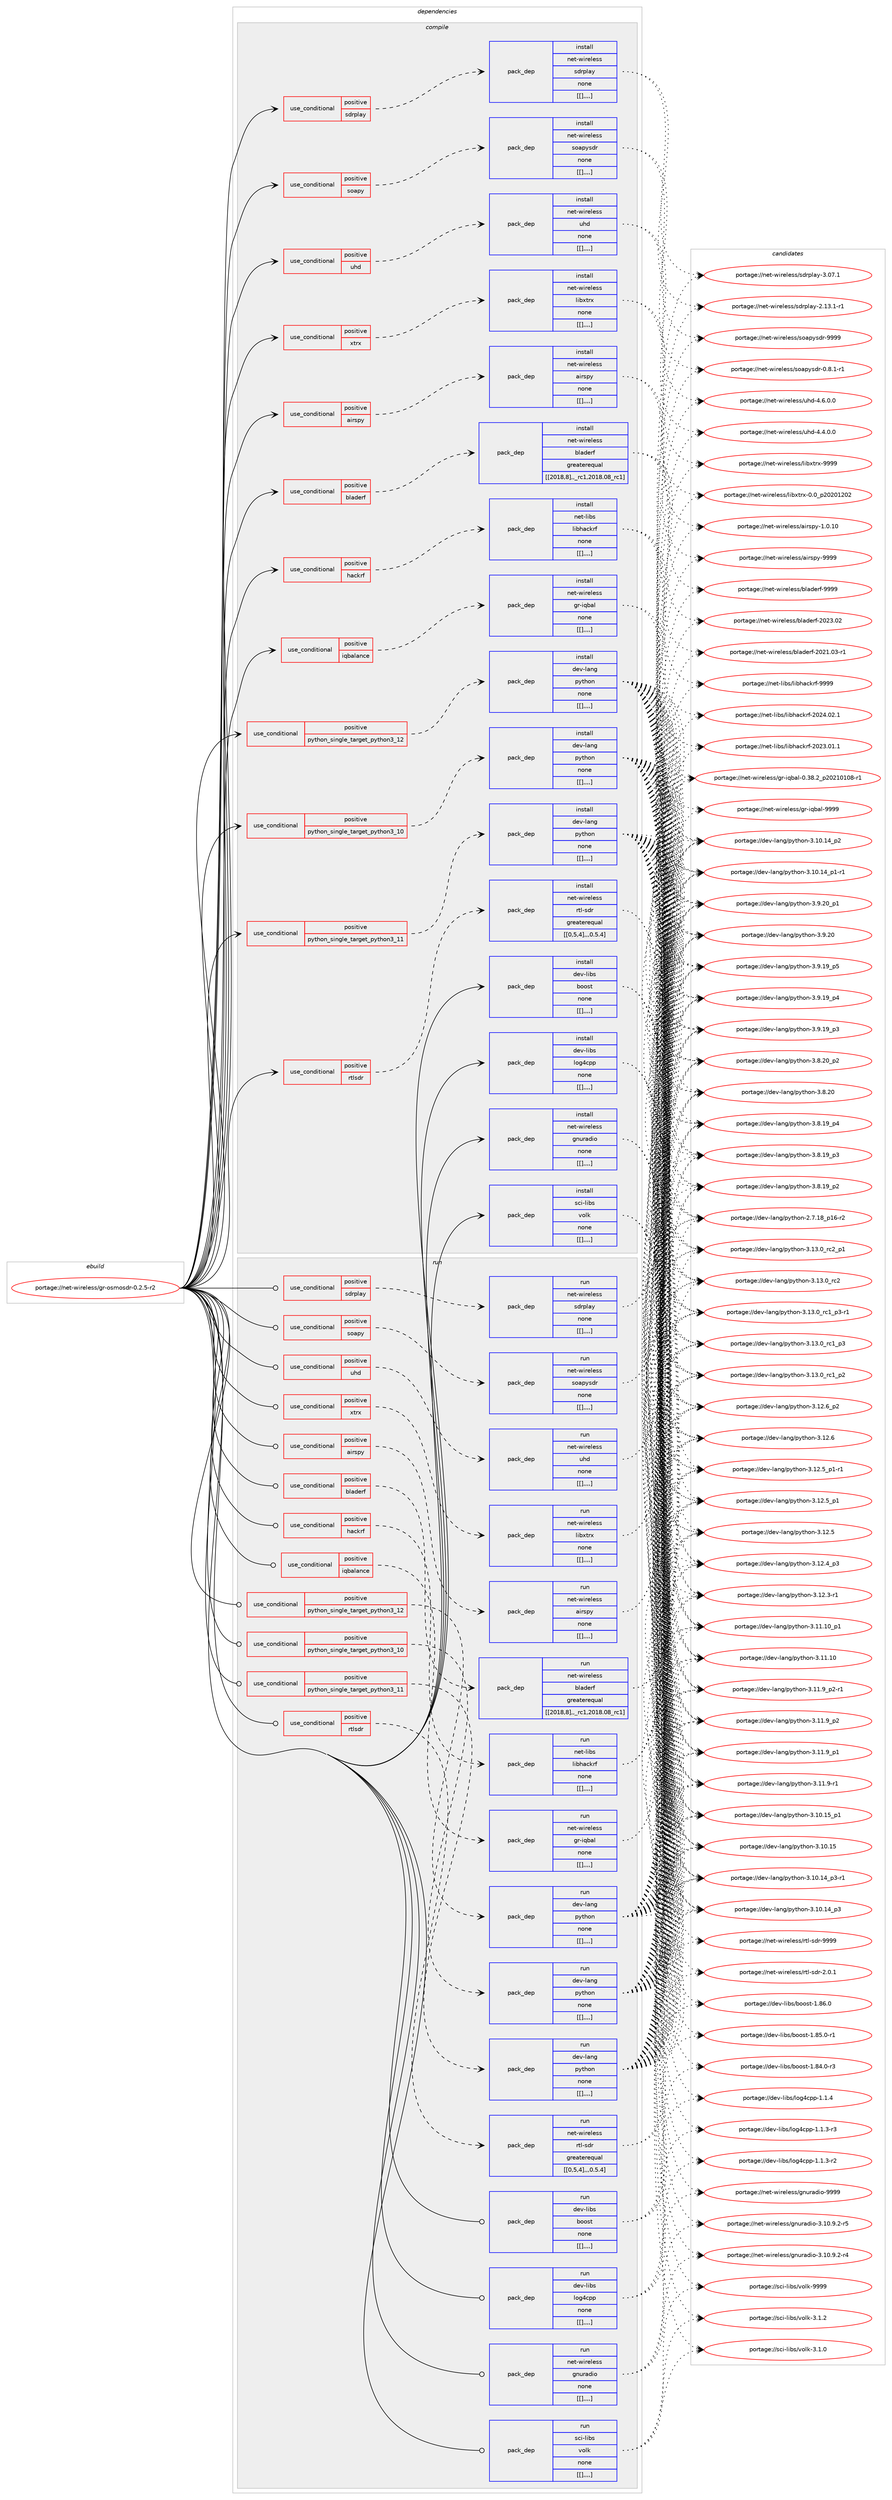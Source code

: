 digraph prolog {

# *************
# Graph options
# *************

newrank=true;
concentrate=true;
compound=true;
graph [rankdir=LR,fontname=Helvetica,fontsize=10,ranksep=1.5];#, ranksep=2.5, nodesep=0.2];
edge  [arrowhead=vee];
node  [fontname=Helvetica,fontsize=10];

# **********
# The ebuild
# **********

subgraph cluster_leftcol {
color=gray;
label=<<i>ebuild</i>>;
id [label="portage://net-wireless/gr-osmosdr-0.2.5-r2", color=red, width=4, href="../net-wireless/gr-osmosdr-0.2.5-r2.svg"];
}

# ****************
# The dependencies
# ****************

subgraph cluster_midcol {
color=gray;
label=<<i>dependencies</i>>;
subgraph cluster_compile {
fillcolor="#eeeeee";
style=filled;
label=<<i>compile</i>>;
subgraph cond106619 {
dependency398908 [label=<<TABLE BORDER="0" CELLBORDER="1" CELLSPACING="0" CELLPADDING="4"><TR><TD ROWSPAN="3" CELLPADDING="10">use_conditional</TD></TR><TR><TD>positive</TD></TR><TR><TD>airspy</TD></TR></TABLE>>, shape=none, color=red];
subgraph pack289454 {
dependency398909 [label=<<TABLE BORDER="0" CELLBORDER="1" CELLSPACING="0" CELLPADDING="4" WIDTH="220"><TR><TD ROWSPAN="6" CELLPADDING="30">pack_dep</TD></TR><TR><TD WIDTH="110">install</TD></TR><TR><TD>net-wireless</TD></TR><TR><TD>airspy</TD></TR><TR><TD>none</TD></TR><TR><TD>[[],,,,]</TD></TR></TABLE>>, shape=none, color=blue];
}
dependency398908:e -> dependency398909:w [weight=20,style="dashed",arrowhead="vee"];
}
id:e -> dependency398908:w [weight=20,style="solid",arrowhead="vee"];
subgraph cond106620 {
dependency398910 [label=<<TABLE BORDER="0" CELLBORDER="1" CELLSPACING="0" CELLPADDING="4"><TR><TD ROWSPAN="3" CELLPADDING="10">use_conditional</TD></TR><TR><TD>positive</TD></TR><TR><TD>bladerf</TD></TR></TABLE>>, shape=none, color=red];
subgraph pack289455 {
dependency398911 [label=<<TABLE BORDER="0" CELLBORDER="1" CELLSPACING="0" CELLPADDING="4" WIDTH="220"><TR><TD ROWSPAN="6" CELLPADDING="30">pack_dep</TD></TR><TR><TD WIDTH="110">install</TD></TR><TR><TD>net-wireless</TD></TR><TR><TD>bladerf</TD></TR><TR><TD>greaterequal</TD></TR><TR><TD>[[2018,8],,_rc1,2018.08_rc1]</TD></TR></TABLE>>, shape=none, color=blue];
}
dependency398910:e -> dependency398911:w [weight=20,style="dashed",arrowhead="vee"];
}
id:e -> dependency398910:w [weight=20,style="solid",arrowhead="vee"];
subgraph cond106621 {
dependency398912 [label=<<TABLE BORDER="0" CELLBORDER="1" CELLSPACING="0" CELLPADDING="4"><TR><TD ROWSPAN="3" CELLPADDING="10">use_conditional</TD></TR><TR><TD>positive</TD></TR><TR><TD>hackrf</TD></TR></TABLE>>, shape=none, color=red];
subgraph pack289456 {
dependency398913 [label=<<TABLE BORDER="0" CELLBORDER="1" CELLSPACING="0" CELLPADDING="4" WIDTH="220"><TR><TD ROWSPAN="6" CELLPADDING="30">pack_dep</TD></TR><TR><TD WIDTH="110">install</TD></TR><TR><TD>net-libs</TD></TR><TR><TD>libhackrf</TD></TR><TR><TD>none</TD></TR><TR><TD>[[],,,,]</TD></TR></TABLE>>, shape=none, color=blue];
}
dependency398912:e -> dependency398913:w [weight=20,style="dashed",arrowhead="vee"];
}
id:e -> dependency398912:w [weight=20,style="solid",arrowhead="vee"];
subgraph cond106622 {
dependency398914 [label=<<TABLE BORDER="0" CELLBORDER="1" CELLSPACING="0" CELLPADDING="4"><TR><TD ROWSPAN="3" CELLPADDING="10">use_conditional</TD></TR><TR><TD>positive</TD></TR><TR><TD>iqbalance</TD></TR></TABLE>>, shape=none, color=red];
subgraph pack289457 {
dependency398915 [label=<<TABLE BORDER="0" CELLBORDER="1" CELLSPACING="0" CELLPADDING="4" WIDTH="220"><TR><TD ROWSPAN="6" CELLPADDING="30">pack_dep</TD></TR><TR><TD WIDTH="110">install</TD></TR><TR><TD>net-wireless</TD></TR><TR><TD>gr-iqbal</TD></TR><TR><TD>none</TD></TR><TR><TD>[[],,,,]</TD></TR></TABLE>>, shape=none, color=blue];
}
dependency398914:e -> dependency398915:w [weight=20,style="dashed",arrowhead="vee"];
}
id:e -> dependency398914:w [weight=20,style="solid",arrowhead="vee"];
subgraph cond106623 {
dependency398916 [label=<<TABLE BORDER="0" CELLBORDER="1" CELLSPACING="0" CELLPADDING="4"><TR><TD ROWSPAN="3" CELLPADDING="10">use_conditional</TD></TR><TR><TD>positive</TD></TR><TR><TD>python_single_target_python3_10</TD></TR></TABLE>>, shape=none, color=red];
subgraph pack289458 {
dependency398917 [label=<<TABLE BORDER="0" CELLBORDER="1" CELLSPACING="0" CELLPADDING="4" WIDTH="220"><TR><TD ROWSPAN="6" CELLPADDING="30">pack_dep</TD></TR><TR><TD WIDTH="110">install</TD></TR><TR><TD>dev-lang</TD></TR><TR><TD>python</TD></TR><TR><TD>none</TD></TR><TR><TD>[[],,,,]</TD></TR></TABLE>>, shape=none, color=blue];
}
dependency398916:e -> dependency398917:w [weight=20,style="dashed",arrowhead="vee"];
}
id:e -> dependency398916:w [weight=20,style="solid",arrowhead="vee"];
subgraph cond106624 {
dependency398918 [label=<<TABLE BORDER="0" CELLBORDER="1" CELLSPACING="0" CELLPADDING="4"><TR><TD ROWSPAN="3" CELLPADDING="10">use_conditional</TD></TR><TR><TD>positive</TD></TR><TR><TD>python_single_target_python3_11</TD></TR></TABLE>>, shape=none, color=red];
subgraph pack289459 {
dependency398919 [label=<<TABLE BORDER="0" CELLBORDER="1" CELLSPACING="0" CELLPADDING="4" WIDTH="220"><TR><TD ROWSPAN="6" CELLPADDING="30">pack_dep</TD></TR><TR><TD WIDTH="110">install</TD></TR><TR><TD>dev-lang</TD></TR><TR><TD>python</TD></TR><TR><TD>none</TD></TR><TR><TD>[[],,,,]</TD></TR></TABLE>>, shape=none, color=blue];
}
dependency398918:e -> dependency398919:w [weight=20,style="dashed",arrowhead="vee"];
}
id:e -> dependency398918:w [weight=20,style="solid",arrowhead="vee"];
subgraph cond106625 {
dependency398920 [label=<<TABLE BORDER="0" CELLBORDER="1" CELLSPACING="0" CELLPADDING="4"><TR><TD ROWSPAN="3" CELLPADDING="10">use_conditional</TD></TR><TR><TD>positive</TD></TR><TR><TD>python_single_target_python3_12</TD></TR></TABLE>>, shape=none, color=red];
subgraph pack289460 {
dependency398921 [label=<<TABLE BORDER="0" CELLBORDER="1" CELLSPACING="0" CELLPADDING="4" WIDTH="220"><TR><TD ROWSPAN="6" CELLPADDING="30">pack_dep</TD></TR><TR><TD WIDTH="110">install</TD></TR><TR><TD>dev-lang</TD></TR><TR><TD>python</TD></TR><TR><TD>none</TD></TR><TR><TD>[[],,,,]</TD></TR></TABLE>>, shape=none, color=blue];
}
dependency398920:e -> dependency398921:w [weight=20,style="dashed",arrowhead="vee"];
}
id:e -> dependency398920:w [weight=20,style="solid",arrowhead="vee"];
subgraph cond106626 {
dependency398922 [label=<<TABLE BORDER="0" CELLBORDER="1" CELLSPACING="0" CELLPADDING="4"><TR><TD ROWSPAN="3" CELLPADDING="10">use_conditional</TD></TR><TR><TD>positive</TD></TR><TR><TD>rtlsdr</TD></TR></TABLE>>, shape=none, color=red];
subgraph pack289461 {
dependency398923 [label=<<TABLE BORDER="0" CELLBORDER="1" CELLSPACING="0" CELLPADDING="4" WIDTH="220"><TR><TD ROWSPAN="6" CELLPADDING="30">pack_dep</TD></TR><TR><TD WIDTH="110">install</TD></TR><TR><TD>net-wireless</TD></TR><TR><TD>rtl-sdr</TD></TR><TR><TD>greaterequal</TD></TR><TR><TD>[[0,5,4],,,0.5.4]</TD></TR></TABLE>>, shape=none, color=blue];
}
dependency398922:e -> dependency398923:w [weight=20,style="dashed",arrowhead="vee"];
}
id:e -> dependency398922:w [weight=20,style="solid",arrowhead="vee"];
subgraph cond106627 {
dependency398924 [label=<<TABLE BORDER="0" CELLBORDER="1" CELLSPACING="0" CELLPADDING="4"><TR><TD ROWSPAN="3" CELLPADDING="10">use_conditional</TD></TR><TR><TD>positive</TD></TR><TR><TD>sdrplay</TD></TR></TABLE>>, shape=none, color=red];
subgraph pack289462 {
dependency398925 [label=<<TABLE BORDER="0" CELLBORDER="1" CELLSPACING="0" CELLPADDING="4" WIDTH="220"><TR><TD ROWSPAN="6" CELLPADDING="30">pack_dep</TD></TR><TR><TD WIDTH="110">install</TD></TR><TR><TD>net-wireless</TD></TR><TR><TD>sdrplay</TD></TR><TR><TD>none</TD></TR><TR><TD>[[],,,,]</TD></TR></TABLE>>, shape=none, color=blue];
}
dependency398924:e -> dependency398925:w [weight=20,style="dashed",arrowhead="vee"];
}
id:e -> dependency398924:w [weight=20,style="solid",arrowhead="vee"];
subgraph cond106628 {
dependency398926 [label=<<TABLE BORDER="0" CELLBORDER="1" CELLSPACING="0" CELLPADDING="4"><TR><TD ROWSPAN="3" CELLPADDING="10">use_conditional</TD></TR><TR><TD>positive</TD></TR><TR><TD>soapy</TD></TR></TABLE>>, shape=none, color=red];
subgraph pack289463 {
dependency398927 [label=<<TABLE BORDER="0" CELLBORDER="1" CELLSPACING="0" CELLPADDING="4" WIDTH="220"><TR><TD ROWSPAN="6" CELLPADDING="30">pack_dep</TD></TR><TR><TD WIDTH="110">install</TD></TR><TR><TD>net-wireless</TD></TR><TR><TD>soapysdr</TD></TR><TR><TD>none</TD></TR><TR><TD>[[],,,,]</TD></TR></TABLE>>, shape=none, color=blue];
}
dependency398926:e -> dependency398927:w [weight=20,style="dashed",arrowhead="vee"];
}
id:e -> dependency398926:w [weight=20,style="solid",arrowhead="vee"];
subgraph cond106629 {
dependency398928 [label=<<TABLE BORDER="0" CELLBORDER="1" CELLSPACING="0" CELLPADDING="4"><TR><TD ROWSPAN="3" CELLPADDING="10">use_conditional</TD></TR><TR><TD>positive</TD></TR><TR><TD>uhd</TD></TR></TABLE>>, shape=none, color=red];
subgraph pack289464 {
dependency398929 [label=<<TABLE BORDER="0" CELLBORDER="1" CELLSPACING="0" CELLPADDING="4" WIDTH="220"><TR><TD ROWSPAN="6" CELLPADDING="30">pack_dep</TD></TR><TR><TD WIDTH="110">install</TD></TR><TR><TD>net-wireless</TD></TR><TR><TD>uhd</TD></TR><TR><TD>none</TD></TR><TR><TD>[[],,,,]</TD></TR></TABLE>>, shape=none, color=blue];
}
dependency398928:e -> dependency398929:w [weight=20,style="dashed",arrowhead="vee"];
}
id:e -> dependency398928:w [weight=20,style="solid",arrowhead="vee"];
subgraph cond106630 {
dependency398930 [label=<<TABLE BORDER="0" CELLBORDER="1" CELLSPACING="0" CELLPADDING="4"><TR><TD ROWSPAN="3" CELLPADDING="10">use_conditional</TD></TR><TR><TD>positive</TD></TR><TR><TD>xtrx</TD></TR></TABLE>>, shape=none, color=red];
subgraph pack289465 {
dependency398931 [label=<<TABLE BORDER="0" CELLBORDER="1" CELLSPACING="0" CELLPADDING="4" WIDTH="220"><TR><TD ROWSPAN="6" CELLPADDING="30">pack_dep</TD></TR><TR><TD WIDTH="110">install</TD></TR><TR><TD>net-wireless</TD></TR><TR><TD>libxtrx</TD></TR><TR><TD>none</TD></TR><TR><TD>[[],,,,]</TD></TR></TABLE>>, shape=none, color=blue];
}
dependency398930:e -> dependency398931:w [weight=20,style="dashed",arrowhead="vee"];
}
id:e -> dependency398930:w [weight=20,style="solid",arrowhead="vee"];
subgraph pack289466 {
dependency398932 [label=<<TABLE BORDER="0" CELLBORDER="1" CELLSPACING="0" CELLPADDING="4" WIDTH="220"><TR><TD ROWSPAN="6" CELLPADDING="30">pack_dep</TD></TR><TR><TD WIDTH="110">install</TD></TR><TR><TD>dev-libs</TD></TR><TR><TD>boost</TD></TR><TR><TD>none</TD></TR><TR><TD>[[],,,,]</TD></TR></TABLE>>, shape=none, color=blue];
}
id:e -> dependency398932:w [weight=20,style="solid",arrowhead="vee"];
subgraph pack289467 {
dependency398933 [label=<<TABLE BORDER="0" CELLBORDER="1" CELLSPACING="0" CELLPADDING="4" WIDTH="220"><TR><TD ROWSPAN="6" CELLPADDING="30">pack_dep</TD></TR><TR><TD WIDTH="110">install</TD></TR><TR><TD>dev-libs</TD></TR><TR><TD>log4cpp</TD></TR><TR><TD>none</TD></TR><TR><TD>[[],,,,]</TD></TR></TABLE>>, shape=none, color=blue];
}
id:e -> dependency398933:w [weight=20,style="solid",arrowhead="vee"];
subgraph pack289468 {
dependency398934 [label=<<TABLE BORDER="0" CELLBORDER="1" CELLSPACING="0" CELLPADDING="4" WIDTH="220"><TR><TD ROWSPAN="6" CELLPADDING="30">pack_dep</TD></TR><TR><TD WIDTH="110">install</TD></TR><TR><TD>net-wireless</TD></TR><TR><TD>gnuradio</TD></TR><TR><TD>none</TD></TR><TR><TD>[[],,,,]</TD></TR></TABLE>>, shape=none, color=blue];
}
id:e -> dependency398934:w [weight=20,style="solid",arrowhead="vee"];
subgraph pack289469 {
dependency398935 [label=<<TABLE BORDER="0" CELLBORDER="1" CELLSPACING="0" CELLPADDING="4" WIDTH="220"><TR><TD ROWSPAN="6" CELLPADDING="30">pack_dep</TD></TR><TR><TD WIDTH="110">install</TD></TR><TR><TD>sci-libs</TD></TR><TR><TD>volk</TD></TR><TR><TD>none</TD></TR><TR><TD>[[],,,,]</TD></TR></TABLE>>, shape=none, color=blue];
}
id:e -> dependency398935:w [weight=20,style="solid",arrowhead="vee"];
}
subgraph cluster_compileandrun {
fillcolor="#eeeeee";
style=filled;
label=<<i>compile and run</i>>;
}
subgraph cluster_run {
fillcolor="#eeeeee";
style=filled;
label=<<i>run</i>>;
subgraph cond106631 {
dependency398936 [label=<<TABLE BORDER="0" CELLBORDER="1" CELLSPACING="0" CELLPADDING="4"><TR><TD ROWSPAN="3" CELLPADDING="10">use_conditional</TD></TR><TR><TD>positive</TD></TR><TR><TD>airspy</TD></TR></TABLE>>, shape=none, color=red];
subgraph pack289470 {
dependency398937 [label=<<TABLE BORDER="0" CELLBORDER="1" CELLSPACING="0" CELLPADDING="4" WIDTH="220"><TR><TD ROWSPAN="6" CELLPADDING="30">pack_dep</TD></TR><TR><TD WIDTH="110">run</TD></TR><TR><TD>net-wireless</TD></TR><TR><TD>airspy</TD></TR><TR><TD>none</TD></TR><TR><TD>[[],,,,]</TD></TR></TABLE>>, shape=none, color=blue];
}
dependency398936:e -> dependency398937:w [weight=20,style="dashed",arrowhead="vee"];
}
id:e -> dependency398936:w [weight=20,style="solid",arrowhead="odot"];
subgraph cond106632 {
dependency398938 [label=<<TABLE BORDER="0" CELLBORDER="1" CELLSPACING="0" CELLPADDING="4"><TR><TD ROWSPAN="3" CELLPADDING="10">use_conditional</TD></TR><TR><TD>positive</TD></TR><TR><TD>bladerf</TD></TR></TABLE>>, shape=none, color=red];
subgraph pack289471 {
dependency398939 [label=<<TABLE BORDER="0" CELLBORDER="1" CELLSPACING="0" CELLPADDING="4" WIDTH="220"><TR><TD ROWSPAN="6" CELLPADDING="30">pack_dep</TD></TR><TR><TD WIDTH="110">run</TD></TR><TR><TD>net-wireless</TD></TR><TR><TD>bladerf</TD></TR><TR><TD>greaterequal</TD></TR><TR><TD>[[2018,8],,_rc1,2018.08_rc1]</TD></TR></TABLE>>, shape=none, color=blue];
}
dependency398938:e -> dependency398939:w [weight=20,style="dashed",arrowhead="vee"];
}
id:e -> dependency398938:w [weight=20,style="solid",arrowhead="odot"];
subgraph cond106633 {
dependency398940 [label=<<TABLE BORDER="0" CELLBORDER="1" CELLSPACING="0" CELLPADDING="4"><TR><TD ROWSPAN="3" CELLPADDING="10">use_conditional</TD></TR><TR><TD>positive</TD></TR><TR><TD>hackrf</TD></TR></TABLE>>, shape=none, color=red];
subgraph pack289472 {
dependency398941 [label=<<TABLE BORDER="0" CELLBORDER="1" CELLSPACING="0" CELLPADDING="4" WIDTH="220"><TR><TD ROWSPAN="6" CELLPADDING="30">pack_dep</TD></TR><TR><TD WIDTH="110">run</TD></TR><TR><TD>net-libs</TD></TR><TR><TD>libhackrf</TD></TR><TR><TD>none</TD></TR><TR><TD>[[],,,,]</TD></TR></TABLE>>, shape=none, color=blue];
}
dependency398940:e -> dependency398941:w [weight=20,style="dashed",arrowhead="vee"];
}
id:e -> dependency398940:w [weight=20,style="solid",arrowhead="odot"];
subgraph cond106634 {
dependency398942 [label=<<TABLE BORDER="0" CELLBORDER="1" CELLSPACING="0" CELLPADDING="4"><TR><TD ROWSPAN="3" CELLPADDING="10">use_conditional</TD></TR><TR><TD>positive</TD></TR><TR><TD>iqbalance</TD></TR></TABLE>>, shape=none, color=red];
subgraph pack289473 {
dependency398943 [label=<<TABLE BORDER="0" CELLBORDER="1" CELLSPACING="0" CELLPADDING="4" WIDTH="220"><TR><TD ROWSPAN="6" CELLPADDING="30">pack_dep</TD></TR><TR><TD WIDTH="110">run</TD></TR><TR><TD>net-wireless</TD></TR><TR><TD>gr-iqbal</TD></TR><TR><TD>none</TD></TR><TR><TD>[[],,,,]</TD></TR></TABLE>>, shape=none, color=blue];
}
dependency398942:e -> dependency398943:w [weight=20,style="dashed",arrowhead="vee"];
}
id:e -> dependency398942:w [weight=20,style="solid",arrowhead="odot"];
subgraph cond106635 {
dependency398944 [label=<<TABLE BORDER="0" CELLBORDER="1" CELLSPACING="0" CELLPADDING="4"><TR><TD ROWSPAN="3" CELLPADDING="10">use_conditional</TD></TR><TR><TD>positive</TD></TR><TR><TD>python_single_target_python3_10</TD></TR></TABLE>>, shape=none, color=red];
subgraph pack289474 {
dependency398945 [label=<<TABLE BORDER="0" CELLBORDER="1" CELLSPACING="0" CELLPADDING="4" WIDTH="220"><TR><TD ROWSPAN="6" CELLPADDING="30">pack_dep</TD></TR><TR><TD WIDTH="110">run</TD></TR><TR><TD>dev-lang</TD></TR><TR><TD>python</TD></TR><TR><TD>none</TD></TR><TR><TD>[[],,,,]</TD></TR></TABLE>>, shape=none, color=blue];
}
dependency398944:e -> dependency398945:w [weight=20,style="dashed",arrowhead="vee"];
}
id:e -> dependency398944:w [weight=20,style="solid",arrowhead="odot"];
subgraph cond106636 {
dependency398946 [label=<<TABLE BORDER="0" CELLBORDER="1" CELLSPACING="0" CELLPADDING="4"><TR><TD ROWSPAN="3" CELLPADDING="10">use_conditional</TD></TR><TR><TD>positive</TD></TR><TR><TD>python_single_target_python3_11</TD></TR></TABLE>>, shape=none, color=red];
subgraph pack289475 {
dependency398947 [label=<<TABLE BORDER="0" CELLBORDER="1" CELLSPACING="0" CELLPADDING="4" WIDTH="220"><TR><TD ROWSPAN="6" CELLPADDING="30">pack_dep</TD></TR><TR><TD WIDTH="110">run</TD></TR><TR><TD>dev-lang</TD></TR><TR><TD>python</TD></TR><TR><TD>none</TD></TR><TR><TD>[[],,,,]</TD></TR></TABLE>>, shape=none, color=blue];
}
dependency398946:e -> dependency398947:w [weight=20,style="dashed",arrowhead="vee"];
}
id:e -> dependency398946:w [weight=20,style="solid",arrowhead="odot"];
subgraph cond106637 {
dependency398948 [label=<<TABLE BORDER="0" CELLBORDER="1" CELLSPACING="0" CELLPADDING="4"><TR><TD ROWSPAN="3" CELLPADDING="10">use_conditional</TD></TR><TR><TD>positive</TD></TR><TR><TD>python_single_target_python3_12</TD></TR></TABLE>>, shape=none, color=red];
subgraph pack289476 {
dependency398949 [label=<<TABLE BORDER="0" CELLBORDER="1" CELLSPACING="0" CELLPADDING="4" WIDTH="220"><TR><TD ROWSPAN="6" CELLPADDING="30">pack_dep</TD></TR><TR><TD WIDTH="110">run</TD></TR><TR><TD>dev-lang</TD></TR><TR><TD>python</TD></TR><TR><TD>none</TD></TR><TR><TD>[[],,,,]</TD></TR></TABLE>>, shape=none, color=blue];
}
dependency398948:e -> dependency398949:w [weight=20,style="dashed",arrowhead="vee"];
}
id:e -> dependency398948:w [weight=20,style="solid",arrowhead="odot"];
subgraph cond106638 {
dependency398950 [label=<<TABLE BORDER="0" CELLBORDER="1" CELLSPACING="0" CELLPADDING="4"><TR><TD ROWSPAN="3" CELLPADDING="10">use_conditional</TD></TR><TR><TD>positive</TD></TR><TR><TD>rtlsdr</TD></TR></TABLE>>, shape=none, color=red];
subgraph pack289477 {
dependency398951 [label=<<TABLE BORDER="0" CELLBORDER="1" CELLSPACING="0" CELLPADDING="4" WIDTH="220"><TR><TD ROWSPAN="6" CELLPADDING="30">pack_dep</TD></TR><TR><TD WIDTH="110">run</TD></TR><TR><TD>net-wireless</TD></TR><TR><TD>rtl-sdr</TD></TR><TR><TD>greaterequal</TD></TR><TR><TD>[[0,5,4],,,0.5.4]</TD></TR></TABLE>>, shape=none, color=blue];
}
dependency398950:e -> dependency398951:w [weight=20,style="dashed",arrowhead="vee"];
}
id:e -> dependency398950:w [weight=20,style="solid",arrowhead="odot"];
subgraph cond106639 {
dependency398952 [label=<<TABLE BORDER="0" CELLBORDER="1" CELLSPACING="0" CELLPADDING="4"><TR><TD ROWSPAN="3" CELLPADDING="10">use_conditional</TD></TR><TR><TD>positive</TD></TR><TR><TD>sdrplay</TD></TR></TABLE>>, shape=none, color=red];
subgraph pack289478 {
dependency398953 [label=<<TABLE BORDER="0" CELLBORDER="1" CELLSPACING="0" CELLPADDING="4" WIDTH="220"><TR><TD ROWSPAN="6" CELLPADDING="30">pack_dep</TD></TR><TR><TD WIDTH="110">run</TD></TR><TR><TD>net-wireless</TD></TR><TR><TD>sdrplay</TD></TR><TR><TD>none</TD></TR><TR><TD>[[],,,,]</TD></TR></TABLE>>, shape=none, color=blue];
}
dependency398952:e -> dependency398953:w [weight=20,style="dashed",arrowhead="vee"];
}
id:e -> dependency398952:w [weight=20,style="solid",arrowhead="odot"];
subgraph cond106640 {
dependency398954 [label=<<TABLE BORDER="0" CELLBORDER="1" CELLSPACING="0" CELLPADDING="4"><TR><TD ROWSPAN="3" CELLPADDING="10">use_conditional</TD></TR><TR><TD>positive</TD></TR><TR><TD>soapy</TD></TR></TABLE>>, shape=none, color=red];
subgraph pack289479 {
dependency398955 [label=<<TABLE BORDER="0" CELLBORDER="1" CELLSPACING="0" CELLPADDING="4" WIDTH="220"><TR><TD ROWSPAN="6" CELLPADDING="30">pack_dep</TD></TR><TR><TD WIDTH="110">run</TD></TR><TR><TD>net-wireless</TD></TR><TR><TD>soapysdr</TD></TR><TR><TD>none</TD></TR><TR><TD>[[],,,,]</TD></TR></TABLE>>, shape=none, color=blue];
}
dependency398954:e -> dependency398955:w [weight=20,style="dashed",arrowhead="vee"];
}
id:e -> dependency398954:w [weight=20,style="solid",arrowhead="odot"];
subgraph cond106641 {
dependency398956 [label=<<TABLE BORDER="0" CELLBORDER="1" CELLSPACING="0" CELLPADDING="4"><TR><TD ROWSPAN="3" CELLPADDING="10">use_conditional</TD></TR><TR><TD>positive</TD></TR><TR><TD>uhd</TD></TR></TABLE>>, shape=none, color=red];
subgraph pack289480 {
dependency398957 [label=<<TABLE BORDER="0" CELLBORDER="1" CELLSPACING="0" CELLPADDING="4" WIDTH="220"><TR><TD ROWSPAN="6" CELLPADDING="30">pack_dep</TD></TR><TR><TD WIDTH="110">run</TD></TR><TR><TD>net-wireless</TD></TR><TR><TD>uhd</TD></TR><TR><TD>none</TD></TR><TR><TD>[[],,,,]</TD></TR></TABLE>>, shape=none, color=blue];
}
dependency398956:e -> dependency398957:w [weight=20,style="dashed",arrowhead="vee"];
}
id:e -> dependency398956:w [weight=20,style="solid",arrowhead="odot"];
subgraph cond106642 {
dependency398958 [label=<<TABLE BORDER="0" CELLBORDER="1" CELLSPACING="0" CELLPADDING="4"><TR><TD ROWSPAN="3" CELLPADDING="10">use_conditional</TD></TR><TR><TD>positive</TD></TR><TR><TD>xtrx</TD></TR></TABLE>>, shape=none, color=red];
subgraph pack289481 {
dependency398959 [label=<<TABLE BORDER="0" CELLBORDER="1" CELLSPACING="0" CELLPADDING="4" WIDTH="220"><TR><TD ROWSPAN="6" CELLPADDING="30">pack_dep</TD></TR><TR><TD WIDTH="110">run</TD></TR><TR><TD>net-wireless</TD></TR><TR><TD>libxtrx</TD></TR><TR><TD>none</TD></TR><TR><TD>[[],,,,]</TD></TR></TABLE>>, shape=none, color=blue];
}
dependency398958:e -> dependency398959:w [weight=20,style="dashed",arrowhead="vee"];
}
id:e -> dependency398958:w [weight=20,style="solid",arrowhead="odot"];
subgraph pack289482 {
dependency398960 [label=<<TABLE BORDER="0" CELLBORDER="1" CELLSPACING="0" CELLPADDING="4" WIDTH="220"><TR><TD ROWSPAN="6" CELLPADDING="30">pack_dep</TD></TR><TR><TD WIDTH="110">run</TD></TR><TR><TD>dev-libs</TD></TR><TR><TD>boost</TD></TR><TR><TD>none</TD></TR><TR><TD>[[],,,,]</TD></TR></TABLE>>, shape=none, color=blue];
}
id:e -> dependency398960:w [weight=20,style="solid",arrowhead="odot"];
subgraph pack289483 {
dependency398961 [label=<<TABLE BORDER="0" CELLBORDER="1" CELLSPACING="0" CELLPADDING="4" WIDTH="220"><TR><TD ROWSPAN="6" CELLPADDING="30">pack_dep</TD></TR><TR><TD WIDTH="110">run</TD></TR><TR><TD>dev-libs</TD></TR><TR><TD>log4cpp</TD></TR><TR><TD>none</TD></TR><TR><TD>[[],,,,]</TD></TR></TABLE>>, shape=none, color=blue];
}
id:e -> dependency398961:w [weight=20,style="solid",arrowhead="odot"];
subgraph pack289484 {
dependency398962 [label=<<TABLE BORDER="0" CELLBORDER="1" CELLSPACING="0" CELLPADDING="4" WIDTH="220"><TR><TD ROWSPAN="6" CELLPADDING="30">pack_dep</TD></TR><TR><TD WIDTH="110">run</TD></TR><TR><TD>net-wireless</TD></TR><TR><TD>gnuradio</TD></TR><TR><TD>none</TD></TR><TR><TD>[[],,,,]</TD></TR></TABLE>>, shape=none, color=blue];
}
id:e -> dependency398962:w [weight=20,style="solid",arrowhead="odot"];
subgraph pack289485 {
dependency398963 [label=<<TABLE BORDER="0" CELLBORDER="1" CELLSPACING="0" CELLPADDING="4" WIDTH="220"><TR><TD ROWSPAN="6" CELLPADDING="30">pack_dep</TD></TR><TR><TD WIDTH="110">run</TD></TR><TR><TD>sci-libs</TD></TR><TR><TD>volk</TD></TR><TR><TD>none</TD></TR><TR><TD>[[],,,,]</TD></TR></TABLE>>, shape=none, color=blue];
}
id:e -> dependency398963:w [weight=20,style="solid",arrowhead="odot"];
}
}

# **************
# The candidates
# **************

subgraph cluster_choices {
rank=same;
color=gray;
label=<<i>candidates</i>>;

subgraph choice289454 {
color=black;
nodesep=1;
choice1101011164511910511410110810111511547971051141151121214557575757 [label="portage://net-wireless/airspy-9999", color=red, width=4,href="../net-wireless/airspy-9999.svg"];
choice11010111645119105114101108101115115479710511411511212145494648464948 [label="portage://net-wireless/airspy-1.0.10", color=red, width=4,href="../net-wireless/airspy-1.0.10.svg"];
dependency398909:e -> choice1101011164511910511410110810111511547971051141151121214557575757:w [style=dotted,weight="100"];
dependency398909:e -> choice11010111645119105114101108101115115479710511411511212145494648464948:w [style=dotted,weight="100"];
}
subgraph choice289455 {
color=black;
nodesep=1;
choice110101116451191051141011081011151154798108971001011141024557575757 [label="portage://net-wireless/bladerf-9999", color=red, width=4,href="../net-wireless/bladerf-9999.svg"];
choice110101116451191051141011081011151154798108971001011141024550485051464850 [label="portage://net-wireless/bladerf-2023.02", color=red, width=4,href="../net-wireless/bladerf-2023.02.svg"];
choice1101011164511910511410110810111511547981089710010111410245504850494648514511449 [label="portage://net-wireless/bladerf-2021.03-r1", color=red, width=4,href="../net-wireless/bladerf-2021.03-r1.svg"];
dependency398911:e -> choice110101116451191051141011081011151154798108971001011141024557575757:w [style=dotted,weight="100"];
dependency398911:e -> choice110101116451191051141011081011151154798108971001011141024550485051464850:w [style=dotted,weight="100"];
dependency398911:e -> choice1101011164511910511410110810111511547981089710010111410245504850494648514511449:w [style=dotted,weight="100"];
}
subgraph choice289456 {
color=black;
nodesep=1;
choice1101011164510810598115471081059810497991071141024557575757 [label="portage://net-libs/libhackrf-9999", color=red, width=4,href="../net-libs/libhackrf-9999.svg"];
choice11010111645108105981154710810598104979910711410245504850524648504649 [label="portage://net-libs/libhackrf-2024.02.1", color=red, width=4,href="../net-libs/libhackrf-2024.02.1.svg"];
choice11010111645108105981154710810598104979910711410245504850514648494649 [label="portage://net-libs/libhackrf-2023.01.1", color=red, width=4,href="../net-libs/libhackrf-2023.01.1.svg"];
dependency398913:e -> choice1101011164510810598115471081059810497991071141024557575757:w [style=dotted,weight="100"];
dependency398913:e -> choice11010111645108105981154710810598104979910711410245504850524648504649:w [style=dotted,weight="100"];
dependency398913:e -> choice11010111645108105981154710810598104979910711410245504850514648494649:w [style=dotted,weight="100"];
}
subgraph choice289457 {
color=black;
nodesep=1;
choice11010111645119105114101108101115115471031144510511398971084557575757 [label="portage://net-wireless/gr-iqbal-9999", color=red, width=4,href="../net-wireless/gr-iqbal-9999.svg"];
choice1101011164511910511410110810111511547103114451051139897108454846515646509511250485049484948564511449 [label="portage://net-wireless/gr-iqbal-0.38.2_p20210108-r1", color=red, width=4,href="../net-wireless/gr-iqbal-0.38.2_p20210108-r1.svg"];
dependency398915:e -> choice11010111645119105114101108101115115471031144510511398971084557575757:w [style=dotted,weight="100"];
dependency398915:e -> choice1101011164511910511410110810111511547103114451051139897108454846515646509511250485049484948564511449:w [style=dotted,weight="100"];
}
subgraph choice289458 {
color=black;
nodesep=1;
choice100101118451089711010347112121116104111110455146495146489511499509511249 [label="portage://dev-lang/python-3.13.0_rc2_p1", color=red, width=4,href="../dev-lang/python-3.13.0_rc2_p1.svg"];
choice10010111845108971101034711212111610411111045514649514648951149950 [label="portage://dev-lang/python-3.13.0_rc2", color=red, width=4,href="../dev-lang/python-3.13.0_rc2.svg"];
choice1001011184510897110103471121211161041111104551464951464895114994995112514511449 [label="portage://dev-lang/python-3.13.0_rc1_p3-r1", color=red, width=4,href="../dev-lang/python-3.13.0_rc1_p3-r1.svg"];
choice100101118451089711010347112121116104111110455146495146489511499499511251 [label="portage://dev-lang/python-3.13.0_rc1_p3", color=red, width=4,href="../dev-lang/python-3.13.0_rc1_p3.svg"];
choice100101118451089711010347112121116104111110455146495146489511499499511250 [label="portage://dev-lang/python-3.13.0_rc1_p2", color=red, width=4,href="../dev-lang/python-3.13.0_rc1_p2.svg"];
choice100101118451089711010347112121116104111110455146495046549511250 [label="portage://dev-lang/python-3.12.6_p2", color=red, width=4,href="../dev-lang/python-3.12.6_p2.svg"];
choice10010111845108971101034711212111610411111045514649504654 [label="portage://dev-lang/python-3.12.6", color=red, width=4,href="../dev-lang/python-3.12.6.svg"];
choice1001011184510897110103471121211161041111104551464950465395112494511449 [label="portage://dev-lang/python-3.12.5_p1-r1", color=red, width=4,href="../dev-lang/python-3.12.5_p1-r1.svg"];
choice100101118451089711010347112121116104111110455146495046539511249 [label="portage://dev-lang/python-3.12.5_p1", color=red, width=4,href="../dev-lang/python-3.12.5_p1.svg"];
choice10010111845108971101034711212111610411111045514649504653 [label="portage://dev-lang/python-3.12.5", color=red, width=4,href="../dev-lang/python-3.12.5.svg"];
choice100101118451089711010347112121116104111110455146495046529511251 [label="portage://dev-lang/python-3.12.4_p3", color=red, width=4,href="../dev-lang/python-3.12.4_p3.svg"];
choice100101118451089711010347112121116104111110455146495046514511449 [label="portage://dev-lang/python-3.12.3-r1", color=red, width=4,href="../dev-lang/python-3.12.3-r1.svg"];
choice10010111845108971101034711212111610411111045514649494649489511249 [label="portage://dev-lang/python-3.11.10_p1", color=red, width=4,href="../dev-lang/python-3.11.10_p1.svg"];
choice1001011184510897110103471121211161041111104551464949464948 [label="portage://dev-lang/python-3.11.10", color=red, width=4,href="../dev-lang/python-3.11.10.svg"];
choice1001011184510897110103471121211161041111104551464949465795112504511449 [label="portage://dev-lang/python-3.11.9_p2-r1", color=red, width=4,href="../dev-lang/python-3.11.9_p2-r1.svg"];
choice100101118451089711010347112121116104111110455146494946579511250 [label="portage://dev-lang/python-3.11.9_p2", color=red, width=4,href="../dev-lang/python-3.11.9_p2.svg"];
choice100101118451089711010347112121116104111110455146494946579511249 [label="portage://dev-lang/python-3.11.9_p1", color=red, width=4,href="../dev-lang/python-3.11.9_p1.svg"];
choice100101118451089711010347112121116104111110455146494946574511449 [label="portage://dev-lang/python-3.11.9-r1", color=red, width=4,href="../dev-lang/python-3.11.9-r1.svg"];
choice10010111845108971101034711212111610411111045514649484649539511249 [label="portage://dev-lang/python-3.10.15_p1", color=red, width=4,href="../dev-lang/python-3.10.15_p1.svg"];
choice1001011184510897110103471121211161041111104551464948464953 [label="portage://dev-lang/python-3.10.15", color=red, width=4,href="../dev-lang/python-3.10.15.svg"];
choice100101118451089711010347112121116104111110455146494846495295112514511449 [label="portage://dev-lang/python-3.10.14_p3-r1", color=red, width=4,href="../dev-lang/python-3.10.14_p3-r1.svg"];
choice10010111845108971101034711212111610411111045514649484649529511251 [label="portage://dev-lang/python-3.10.14_p3", color=red, width=4,href="../dev-lang/python-3.10.14_p3.svg"];
choice10010111845108971101034711212111610411111045514649484649529511250 [label="portage://dev-lang/python-3.10.14_p2", color=red, width=4,href="../dev-lang/python-3.10.14_p2.svg"];
choice100101118451089711010347112121116104111110455146494846495295112494511449 [label="portage://dev-lang/python-3.10.14_p1-r1", color=red, width=4,href="../dev-lang/python-3.10.14_p1-r1.svg"];
choice100101118451089711010347112121116104111110455146574650489511249 [label="portage://dev-lang/python-3.9.20_p1", color=red, width=4,href="../dev-lang/python-3.9.20_p1.svg"];
choice10010111845108971101034711212111610411111045514657465048 [label="portage://dev-lang/python-3.9.20", color=red, width=4,href="../dev-lang/python-3.9.20.svg"];
choice100101118451089711010347112121116104111110455146574649579511253 [label="portage://dev-lang/python-3.9.19_p5", color=red, width=4,href="../dev-lang/python-3.9.19_p5.svg"];
choice100101118451089711010347112121116104111110455146574649579511252 [label="portage://dev-lang/python-3.9.19_p4", color=red, width=4,href="../dev-lang/python-3.9.19_p4.svg"];
choice100101118451089711010347112121116104111110455146574649579511251 [label="portage://dev-lang/python-3.9.19_p3", color=red, width=4,href="../dev-lang/python-3.9.19_p3.svg"];
choice100101118451089711010347112121116104111110455146564650489511250 [label="portage://dev-lang/python-3.8.20_p2", color=red, width=4,href="../dev-lang/python-3.8.20_p2.svg"];
choice10010111845108971101034711212111610411111045514656465048 [label="portage://dev-lang/python-3.8.20", color=red, width=4,href="../dev-lang/python-3.8.20.svg"];
choice100101118451089711010347112121116104111110455146564649579511252 [label="portage://dev-lang/python-3.8.19_p4", color=red, width=4,href="../dev-lang/python-3.8.19_p4.svg"];
choice100101118451089711010347112121116104111110455146564649579511251 [label="portage://dev-lang/python-3.8.19_p3", color=red, width=4,href="../dev-lang/python-3.8.19_p3.svg"];
choice100101118451089711010347112121116104111110455146564649579511250 [label="portage://dev-lang/python-3.8.19_p2", color=red, width=4,href="../dev-lang/python-3.8.19_p2.svg"];
choice100101118451089711010347112121116104111110455046554649569511249544511450 [label="portage://dev-lang/python-2.7.18_p16-r2", color=red, width=4,href="../dev-lang/python-2.7.18_p16-r2.svg"];
dependency398917:e -> choice100101118451089711010347112121116104111110455146495146489511499509511249:w [style=dotted,weight="100"];
dependency398917:e -> choice10010111845108971101034711212111610411111045514649514648951149950:w [style=dotted,weight="100"];
dependency398917:e -> choice1001011184510897110103471121211161041111104551464951464895114994995112514511449:w [style=dotted,weight="100"];
dependency398917:e -> choice100101118451089711010347112121116104111110455146495146489511499499511251:w [style=dotted,weight="100"];
dependency398917:e -> choice100101118451089711010347112121116104111110455146495146489511499499511250:w [style=dotted,weight="100"];
dependency398917:e -> choice100101118451089711010347112121116104111110455146495046549511250:w [style=dotted,weight="100"];
dependency398917:e -> choice10010111845108971101034711212111610411111045514649504654:w [style=dotted,weight="100"];
dependency398917:e -> choice1001011184510897110103471121211161041111104551464950465395112494511449:w [style=dotted,weight="100"];
dependency398917:e -> choice100101118451089711010347112121116104111110455146495046539511249:w [style=dotted,weight="100"];
dependency398917:e -> choice10010111845108971101034711212111610411111045514649504653:w [style=dotted,weight="100"];
dependency398917:e -> choice100101118451089711010347112121116104111110455146495046529511251:w [style=dotted,weight="100"];
dependency398917:e -> choice100101118451089711010347112121116104111110455146495046514511449:w [style=dotted,weight="100"];
dependency398917:e -> choice10010111845108971101034711212111610411111045514649494649489511249:w [style=dotted,weight="100"];
dependency398917:e -> choice1001011184510897110103471121211161041111104551464949464948:w [style=dotted,weight="100"];
dependency398917:e -> choice1001011184510897110103471121211161041111104551464949465795112504511449:w [style=dotted,weight="100"];
dependency398917:e -> choice100101118451089711010347112121116104111110455146494946579511250:w [style=dotted,weight="100"];
dependency398917:e -> choice100101118451089711010347112121116104111110455146494946579511249:w [style=dotted,weight="100"];
dependency398917:e -> choice100101118451089711010347112121116104111110455146494946574511449:w [style=dotted,weight="100"];
dependency398917:e -> choice10010111845108971101034711212111610411111045514649484649539511249:w [style=dotted,weight="100"];
dependency398917:e -> choice1001011184510897110103471121211161041111104551464948464953:w [style=dotted,weight="100"];
dependency398917:e -> choice100101118451089711010347112121116104111110455146494846495295112514511449:w [style=dotted,weight="100"];
dependency398917:e -> choice10010111845108971101034711212111610411111045514649484649529511251:w [style=dotted,weight="100"];
dependency398917:e -> choice10010111845108971101034711212111610411111045514649484649529511250:w [style=dotted,weight="100"];
dependency398917:e -> choice100101118451089711010347112121116104111110455146494846495295112494511449:w [style=dotted,weight="100"];
dependency398917:e -> choice100101118451089711010347112121116104111110455146574650489511249:w [style=dotted,weight="100"];
dependency398917:e -> choice10010111845108971101034711212111610411111045514657465048:w [style=dotted,weight="100"];
dependency398917:e -> choice100101118451089711010347112121116104111110455146574649579511253:w [style=dotted,weight="100"];
dependency398917:e -> choice100101118451089711010347112121116104111110455146574649579511252:w [style=dotted,weight="100"];
dependency398917:e -> choice100101118451089711010347112121116104111110455146574649579511251:w [style=dotted,weight="100"];
dependency398917:e -> choice100101118451089711010347112121116104111110455146564650489511250:w [style=dotted,weight="100"];
dependency398917:e -> choice10010111845108971101034711212111610411111045514656465048:w [style=dotted,weight="100"];
dependency398917:e -> choice100101118451089711010347112121116104111110455146564649579511252:w [style=dotted,weight="100"];
dependency398917:e -> choice100101118451089711010347112121116104111110455146564649579511251:w [style=dotted,weight="100"];
dependency398917:e -> choice100101118451089711010347112121116104111110455146564649579511250:w [style=dotted,weight="100"];
dependency398917:e -> choice100101118451089711010347112121116104111110455046554649569511249544511450:w [style=dotted,weight="100"];
}
subgraph choice289459 {
color=black;
nodesep=1;
choice100101118451089711010347112121116104111110455146495146489511499509511249 [label="portage://dev-lang/python-3.13.0_rc2_p1", color=red, width=4,href="../dev-lang/python-3.13.0_rc2_p1.svg"];
choice10010111845108971101034711212111610411111045514649514648951149950 [label="portage://dev-lang/python-3.13.0_rc2", color=red, width=4,href="../dev-lang/python-3.13.0_rc2.svg"];
choice1001011184510897110103471121211161041111104551464951464895114994995112514511449 [label="portage://dev-lang/python-3.13.0_rc1_p3-r1", color=red, width=4,href="../dev-lang/python-3.13.0_rc1_p3-r1.svg"];
choice100101118451089711010347112121116104111110455146495146489511499499511251 [label="portage://dev-lang/python-3.13.0_rc1_p3", color=red, width=4,href="../dev-lang/python-3.13.0_rc1_p3.svg"];
choice100101118451089711010347112121116104111110455146495146489511499499511250 [label="portage://dev-lang/python-3.13.0_rc1_p2", color=red, width=4,href="../dev-lang/python-3.13.0_rc1_p2.svg"];
choice100101118451089711010347112121116104111110455146495046549511250 [label="portage://dev-lang/python-3.12.6_p2", color=red, width=4,href="../dev-lang/python-3.12.6_p2.svg"];
choice10010111845108971101034711212111610411111045514649504654 [label="portage://dev-lang/python-3.12.6", color=red, width=4,href="../dev-lang/python-3.12.6.svg"];
choice1001011184510897110103471121211161041111104551464950465395112494511449 [label="portage://dev-lang/python-3.12.5_p1-r1", color=red, width=4,href="../dev-lang/python-3.12.5_p1-r1.svg"];
choice100101118451089711010347112121116104111110455146495046539511249 [label="portage://dev-lang/python-3.12.5_p1", color=red, width=4,href="../dev-lang/python-3.12.5_p1.svg"];
choice10010111845108971101034711212111610411111045514649504653 [label="portage://dev-lang/python-3.12.5", color=red, width=4,href="../dev-lang/python-3.12.5.svg"];
choice100101118451089711010347112121116104111110455146495046529511251 [label="portage://dev-lang/python-3.12.4_p3", color=red, width=4,href="../dev-lang/python-3.12.4_p3.svg"];
choice100101118451089711010347112121116104111110455146495046514511449 [label="portage://dev-lang/python-3.12.3-r1", color=red, width=4,href="../dev-lang/python-3.12.3-r1.svg"];
choice10010111845108971101034711212111610411111045514649494649489511249 [label="portage://dev-lang/python-3.11.10_p1", color=red, width=4,href="../dev-lang/python-3.11.10_p1.svg"];
choice1001011184510897110103471121211161041111104551464949464948 [label="portage://dev-lang/python-3.11.10", color=red, width=4,href="../dev-lang/python-3.11.10.svg"];
choice1001011184510897110103471121211161041111104551464949465795112504511449 [label="portage://dev-lang/python-3.11.9_p2-r1", color=red, width=4,href="../dev-lang/python-3.11.9_p2-r1.svg"];
choice100101118451089711010347112121116104111110455146494946579511250 [label="portage://dev-lang/python-3.11.9_p2", color=red, width=4,href="../dev-lang/python-3.11.9_p2.svg"];
choice100101118451089711010347112121116104111110455146494946579511249 [label="portage://dev-lang/python-3.11.9_p1", color=red, width=4,href="../dev-lang/python-3.11.9_p1.svg"];
choice100101118451089711010347112121116104111110455146494946574511449 [label="portage://dev-lang/python-3.11.9-r1", color=red, width=4,href="../dev-lang/python-3.11.9-r1.svg"];
choice10010111845108971101034711212111610411111045514649484649539511249 [label="portage://dev-lang/python-3.10.15_p1", color=red, width=4,href="../dev-lang/python-3.10.15_p1.svg"];
choice1001011184510897110103471121211161041111104551464948464953 [label="portage://dev-lang/python-3.10.15", color=red, width=4,href="../dev-lang/python-3.10.15.svg"];
choice100101118451089711010347112121116104111110455146494846495295112514511449 [label="portage://dev-lang/python-3.10.14_p3-r1", color=red, width=4,href="../dev-lang/python-3.10.14_p3-r1.svg"];
choice10010111845108971101034711212111610411111045514649484649529511251 [label="portage://dev-lang/python-3.10.14_p3", color=red, width=4,href="../dev-lang/python-3.10.14_p3.svg"];
choice10010111845108971101034711212111610411111045514649484649529511250 [label="portage://dev-lang/python-3.10.14_p2", color=red, width=4,href="../dev-lang/python-3.10.14_p2.svg"];
choice100101118451089711010347112121116104111110455146494846495295112494511449 [label="portage://dev-lang/python-3.10.14_p1-r1", color=red, width=4,href="../dev-lang/python-3.10.14_p1-r1.svg"];
choice100101118451089711010347112121116104111110455146574650489511249 [label="portage://dev-lang/python-3.9.20_p1", color=red, width=4,href="../dev-lang/python-3.9.20_p1.svg"];
choice10010111845108971101034711212111610411111045514657465048 [label="portage://dev-lang/python-3.9.20", color=red, width=4,href="../dev-lang/python-3.9.20.svg"];
choice100101118451089711010347112121116104111110455146574649579511253 [label="portage://dev-lang/python-3.9.19_p5", color=red, width=4,href="../dev-lang/python-3.9.19_p5.svg"];
choice100101118451089711010347112121116104111110455146574649579511252 [label="portage://dev-lang/python-3.9.19_p4", color=red, width=4,href="../dev-lang/python-3.9.19_p4.svg"];
choice100101118451089711010347112121116104111110455146574649579511251 [label="portage://dev-lang/python-3.9.19_p3", color=red, width=4,href="../dev-lang/python-3.9.19_p3.svg"];
choice100101118451089711010347112121116104111110455146564650489511250 [label="portage://dev-lang/python-3.8.20_p2", color=red, width=4,href="../dev-lang/python-3.8.20_p2.svg"];
choice10010111845108971101034711212111610411111045514656465048 [label="portage://dev-lang/python-3.8.20", color=red, width=4,href="../dev-lang/python-3.8.20.svg"];
choice100101118451089711010347112121116104111110455146564649579511252 [label="portage://dev-lang/python-3.8.19_p4", color=red, width=4,href="../dev-lang/python-3.8.19_p4.svg"];
choice100101118451089711010347112121116104111110455146564649579511251 [label="portage://dev-lang/python-3.8.19_p3", color=red, width=4,href="../dev-lang/python-3.8.19_p3.svg"];
choice100101118451089711010347112121116104111110455146564649579511250 [label="portage://dev-lang/python-3.8.19_p2", color=red, width=4,href="../dev-lang/python-3.8.19_p2.svg"];
choice100101118451089711010347112121116104111110455046554649569511249544511450 [label="portage://dev-lang/python-2.7.18_p16-r2", color=red, width=4,href="../dev-lang/python-2.7.18_p16-r2.svg"];
dependency398919:e -> choice100101118451089711010347112121116104111110455146495146489511499509511249:w [style=dotted,weight="100"];
dependency398919:e -> choice10010111845108971101034711212111610411111045514649514648951149950:w [style=dotted,weight="100"];
dependency398919:e -> choice1001011184510897110103471121211161041111104551464951464895114994995112514511449:w [style=dotted,weight="100"];
dependency398919:e -> choice100101118451089711010347112121116104111110455146495146489511499499511251:w [style=dotted,weight="100"];
dependency398919:e -> choice100101118451089711010347112121116104111110455146495146489511499499511250:w [style=dotted,weight="100"];
dependency398919:e -> choice100101118451089711010347112121116104111110455146495046549511250:w [style=dotted,weight="100"];
dependency398919:e -> choice10010111845108971101034711212111610411111045514649504654:w [style=dotted,weight="100"];
dependency398919:e -> choice1001011184510897110103471121211161041111104551464950465395112494511449:w [style=dotted,weight="100"];
dependency398919:e -> choice100101118451089711010347112121116104111110455146495046539511249:w [style=dotted,weight="100"];
dependency398919:e -> choice10010111845108971101034711212111610411111045514649504653:w [style=dotted,weight="100"];
dependency398919:e -> choice100101118451089711010347112121116104111110455146495046529511251:w [style=dotted,weight="100"];
dependency398919:e -> choice100101118451089711010347112121116104111110455146495046514511449:w [style=dotted,weight="100"];
dependency398919:e -> choice10010111845108971101034711212111610411111045514649494649489511249:w [style=dotted,weight="100"];
dependency398919:e -> choice1001011184510897110103471121211161041111104551464949464948:w [style=dotted,weight="100"];
dependency398919:e -> choice1001011184510897110103471121211161041111104551464949465795112504511449:w [style=dotted,weight="100"];
dependency398919:e -> choice100101118451089711010347112121116104111110455146494946579511250:w [style=dotted,weight="100"];
dependency398919:e -> choice100101118451089711010347112121116104111110455146494946579511249:w [style=dotted,weight="100"];
dependency398919:e -> choice100101118451089711010347112121116104111110455146494946574511449:w [style=dotted,weight="100"];
dependency398919:e -> choice10010111845108971101034711212111610411111045514649484649539511249:w [style=dotted,weight="100"];
dependency398919:e -> choice1001011184510897110103471121211161041111104551464948464953:w [style=dotted,weight="100"];
dependency398919:e -> choice100101118451089711010347112121116104111110455146494846495295112514511449:w [style=dotted,weight="100"];
dependency398919:e -> choice10010111845108971101034711212111610411111045514649484649529511251:w [style=dotted,weight="100"];
dependency398919:e -> choice10010111845108971101034711212111610411111045514649484649529511250:w [style=dotted,weight="100"];
dependency398919:e -> choice100101118451089711010347112121116104111110455146494846495295112494511449:w [style=dotted,weight="100"];
dependency398919:e -> choice100101118451089711010347112121116104111110455146574650489511249:w [style=dotted,weight="100"];
dependency398919:e -> choice10010111845108971101034711212111610411111045514657465048:w [style=dotted,weight="100"];
dependency398919:e -> choice100101118451089711010347112121116104111110455146574649579511253:w [style=dotted,weight="100"];
dependency398919:e -> choice100101118451089711010347112121116104111110455146574649579511252:w [style=dotted,weight="100"];
dependency398919:e -> choice100101118451089711010347112121116104111110455146574649579511251:w [style=dotted,weight="100"];
dependency398919:e -> choice100101118451089711010347112121116104111110455146564650489511250:w [style=dotted,weight="100"];
dependency398919:e -> choice10010111845108971101034711212111610411111045514656465048:w [style=dotted,weight="100"];
dependency398919:e -> choice100101118451089711010347112121116104111110455146564649579511252:w [style=dotted,weight="100"];
dependency398919:e -> choice100101118451089711010347112121116104111110455146564649579511251:w [style=dotted,weight="100"];
dependency398919:e -> choice100101118451089711010347112121116104111110455146564649579511250:w [style=dotted,weight="100"];
dependency398919:e -> choice100101118451089711010347112121116104111110455046554649569511249544511450:w [style=dotted,weight="100"];
}
subgraph choice289460 {
color=black;
nodesep=1;
choice100101118451089711010347112121116104111110455146495146489511499509511249 [label="portage://dev-lang/python-3.13.0_rc2_p1", color=red, width=4,href="../dev-lang/python-3.13.0_rc2_p1.svg"];
choice10010111845108971101034711212111610411111045514649514648951149950 [label="portage://dev-lang/python-3.13.0_rc2", color=red, width=4,href="../dev-lang/python-3.13.0_rc2.svg"];
choice1001011184510897110103471121211161041111104551464951464895114994995112514511449 [label="portage://dev-lang/python-3.13.0_rc1_p3-r1", color=red, width=4,href="../dev-lang/python-3.13.0_rc1_p3-r1.svg"];
choice100101118451089711010347112121116104111110455146495146489511499499511251 [label="portage://dev-lang/python-3.13.0_rc1_p3", color=red, width=4,href="../dev-lang/python-3.13.0_rc1_p3.svg"];
choice100101118451089711010347112121116104111110455146495146489511499499511250 [label="portage://dev-lang/python-3.13.0_rc1_p2", color=red, width=4,href="../dev-lang/python-3.13.0_rc1_p2.svg"];
choice100101118451089711010347112121116104111110455146495046549511250 [label="portage://dev-lang/python-3.12.6_p2", color=red, width=4,href="../dev-lang/python-3.12.6_p2.svg"];
choice10010111845108971101034711212111610411111045514649504654 [label="portage://dev-lang/python-3.12.6", color=red, width=4,href="../dev-lang/python-3.12.6.svg"];
choice1001011184510897110103471121211161041111104551464950465395112494511449 [label="portage://dev-lang/python-3.12.5_p1-r1", color=red, width=4,href="../dev-lang/python-3.12.5_p1-r1.svg"];
choice100101118451089711010347112121116104111110455146495046539511249 [label="portage://dev-lang/python-3.12.5_p1", color=red, width=4,href="../dev-lang/python-3.12.5_p1.svg"];
choice10010111845108971101034711212111610411111045514649504653 [label="portage://dev-lang/python-3.12.5", color=red, width=4,href="../dev-lang/python-3.12.5.svg"];
choice100101118451089711010347112121116104111110455146495046529511251 [label="portage://dev-lang/python-3.12.4_p3", color=red, width=4,href="../dev-lang/python-3.12.4_p3.svg"];
choice100101118451089711010347112121116104111110455146495046514511449 [label="portage://dev-lang/python-3.12.3-r1", color=red, width=4,href="../dev-lang/python-3.12.3-r1.svg"];
choice10010111845108971101034711212111610411111045514649494649489511249 [label="portage://dev-lang/python-3.11.10_p1", color=red, width=4,href="../dev-lang/python-3.11.10_p1.svg"];
choice1001011184510897110103471121211161041111104551464949464948 [label="portage://dev-lang/python-3.11.10", color=red, width=4,href="../dev-lang/python-3.11.10.svg"];
choice1001011184510897110103471121211161041111104551464949465795112504511449 [label="portage://dev-lang/python-3.11.9_p2-r1", color=red, width=4,href="../dev-lang/python-3.11.9_p2-r1.svg"];
choice100101118451089711010347112121116104111110455146494946579511250 [label="portage://dev-lang/python-3.11.9_p2", color=red, width=4,href="../dev-lang/python-3.11.9_p2.svg"];
choice100101118451089711010347112121116104111110455146494946579511249 [label="portage://dev-lang/python-3.11.9_p1", color=red, width=4,href="../dev-lang/python-3.11.9_p1.svg"];
choice100101118451089711010347112121116104111110455146494946574511449 [label="portage://dev-lang/python-3.11.9-r1", color=red, width=4,href="../dev-lang/python-3.11.9-r1.svg"];
choice10010111845108971101034711212111610411111045514649484649539511249 [label="portage://dev-lang/python-3.10.15_p1", color=red, width=4,href="../dev-lang/python-3.10.15_p1.svg"];
choice1001011184510897110103471121211161041111104551464948464953 [label="portage://dev-lang/python-3.10.15", color=red, width=4,href="../dev-lang/python-3.10.15.svg"];
choice100101118451089711010347112121116104111110455146494846495295112514511449 [label="portage://dev-lang/python-3.10.14_p3-r1", color=red, width=4,href="../dev-lang/python-3.10.14_p3-r1.svg"];
choice10010111845108971101034711212111610411111045514649484649529511251 [label="portage://dev-lang/python-3.10.14_p3", color=red, width=4,href="../dev-lang/python-3.10.14_p3.svg"];
choice10010111845108971101034711212111610411111045514649484649529511250 [label="portage://dev-lang/python-3.10.14_p2", color=red, width=4,href="../dev-lang/python-3.10.14_p2.svg"];
choice100101118451089711010347112121116104111110455146494846495295112494511449 [label="portage://dev-lang/python-3.10.14_p1-r1", color=red, width=4,href="../dev-lang/python-3.10.14_p1-r1.svg"];
choice100101118451089711010347112121116104111110455146574650489511249 [label="portage://dev-lang/python-3.9.20_p1", color=red, width=4,href="../dev-lang/python-3.9.20_p1.svg"];
choice10010111845108971101034711212111610411111045514657465048 [label="portage://dev-lang/python-3.9.20", color=red, width=4,href="../dev-lang/python-3.9.20.svg"];
choice100101118451089711010347112121116104111110455146574649579511253 [label="portage://dev-lang/python-3.9.19_p5", color=red, width=4,href="../dev-lang/python-3.9.19_p5.svg"];
choice100101118451089711010347112121116104111110455146574649579511252 [label="portage://dev-lang/python-3.9.19_p4", color=red, width=4,href="../dev-lang/python-3.9.19_p4.svg"];
choice100101118451089711010347112121116104111110455146574649579511251 [label="portage://dev-lang/python-3.9.19_p3", color=red, width=4,href="../dev-lang/python-3.9.19_p3.svg"];
choice100101118451089711010347112121116104111110455146564650489511250 [label="portage://dev-lang/python-3.8.20_p2", color=red, width=4,href="../dev-lang/python-3.8.20_p2.svg"];
choice10010111845108971101034711212111610411111045514656465048 [label="portage://dev-lang/python-3.8.20", color=red, width=4,href="../dev-lang/python-3.8.20.svg"];
choice100101118451089711010347112121116104111110455146564649579511252 [label="portage://dev-lang/python-3.8.19_p4", color=red, width=4,href="../dev-lang/python-3.8.19_p4.svg"];
choice100101118451089711010347112121116104111110455146564649579511251 [label="portage://dev-lang/python-3.8.19_p3", color=red, width=4,href="../dev-lang/python-3.8.19_p3.svg"];
choice100101118451089711010347112121116104111110455146564649579511250 [label="portage://dev-lang/python-3.8.19_p2", color=red, width=4,href="../dev-lang/python-3.8.19_p2.svg"];
choice100101118451089711010347112121116104111110455046554649569511249544511450 [label="portage://dev-lang/python-2.7.18_p16-r2", color=red, width=4,href="../dev-lang/python-2.7.18_p16-r2.svg"];
dependency398921:e -> choice100101118451089711010347112121116104111110455146495146489511499509511249:w [style=dotted,weight="100"];
dependency398921:e -> choice10010111845108971101034711212111610411111045514649514648951149950:w [style=dotted,weight="100"];
dependency398921:e -> choice1001011184510897110103471121211161041111104551464951464895114994995112514511449:w [style=dotted,weight="100"];
dependency398921:e -> choice100101118451089711010347112121116104111110455146495146489511499499511251:w [style=dotted,weight="100"];
dependency398921:e -> choice100101118451089711010347112121116104111110455146495146489511499499511250:w [style=dotted,weight="100"];
dependency398921:e -> choice100101118451089711010347112121116104111110455146495046549511250:w [style=dotted,weight="100"];
dependency398921:e -> choice10010111845108971101034711212111610411111045514649504654:w [style=dotted,weight="100"];
dependency398921:e -> choice1001011184510897110103471121211161041111104551464950465395112494511449:w [style=dotted,weight="100"];
dependency398921:e -> choice100101118451089711010347112121116104111110455146495046539511249:w [style=dotted,weight="100"];
dependency398921:e -> choice10010111845108971101034711212111610411111045514649504653:w [style=dotted,weight="100"];
dependency398921:e -> choice100101118451089711010347112121116104111110455146495046529511251:w [style=dotted,weight="100"];
dependency398921:e -> choice100101118451089711010347112121116104111110455146495046514511449:w [style=dotted,weight="100"];
dependency398921:e -> choice10010111845108971101034711212111610411111045514649494649489511249:w [style=dotted,weight="100"];
dependency398921:e -> choice1001011184510897110103471121211161041111104551464949464948:w [style=dotted,weight="100"];
dependency398921:e -> choice1001011184510897110103471121211161041111104551464949465795112504511449:w [style=dotted,weight="100"];
dependency398921:e -> choice100101118451089711010347112121116104111110455146494946579511250:w [style=dotted,weight="100"];
dependency398921:e -> choice100101118451089711010347112121116104111110455146494946579511249:w [style=dotted,weight="100"];
dependency398921:e -> choice100101118451089711010347112121116104111110455146494946574511449:w [style=dotted,weight="100"];
dependency398921:e -> choice10010111845108971101034711212111610411111045514649484649539511249:w [style=dotted,weight="100"];
dependency398921:e -> choice1001011184510897110103471121211161041111104551464948464953:w [style=dotted,weight="100"];
dependency398921:e -> choice100101118451089711010347112121116104111110455146494846495295112514511449:w [style=dotted,weight="100"];
dependency398921:e -> choice10010111845108971101034711212111610411111045514649484649529511251:w [style=dotted,weight="100"];
dependency398921:e -> choice10010111845108971101034711212111610411111045514649484649529511250:w [style=dotted,weight="100"];
dependency398921:e -> choice100101118451089711010347112121116104111110455146494846495295112494511449:w [style=dotted,weight="100"];
dependency398921:e -> choice100101118451089711010347112121116104111110455146574650489511249:w [style=dotted,weight="100"];
dependency398921:e -> choice10010111845108971101034711212111610411111045514657465048:w [style=dotted,weight="100"];
dependency398921:e -> choice100101118451089711010347112121116104111110455146574649579511253:w [style=dotted,weight="100"];
dependency398921:e -> choice100101118451089711010347112121116104111110455146574649579511252:w [style=dotted,weight="100"];
dependency398921:e -> choice100101118451089711010347112121116104111110455146574649579511251:w [style=dotted,weight="100"];
dependency398921:e -> choice100101118451089711010347112121116104111110455146564650489511250:w [style=dotted,weight="100"];
dependency398921:e -> choice10010111845108971101034711212111610411111045514656465048:w [style=dotted,weight="100"];
dependency398921:e -> choice100101118451089711010347112121116104111110455146564649579511252:w [style=dotted,weight="100"];
dependency398921:e -> choice100101118451089711010347112121116104111110455146564649579511251:w [style=dotted,weight="100"];
dependency398921:e -> choice100101118451089711010347112121116104111110455146564649579511250:w [style=dotted,weight="100"];
dependency398921:e -> choice100101118451089711010347112121116104111110455046554649569511249544511450:w [style=dotted,weight="100"];
}
subgraph choice289461 {
color=black;
nodesep=1;
choice1101011164511910511410110810111511547114116108451151001144557575757 [label="portage://net-wireless/rtl-sdr-9999", color=red, width=4,href="../net-wireless/rtl-sdr-9999.svg"];
choice110101116451191051141011081011151154711411610845115100114455046484649 [label="portage://net-wireless/rtl-sdr-2.0.1", color=red, width=4,href="../net-wireless/rtl-sdr-2.0.1.svg"];
dependency398923:e -> choice1101011164511910511410110810111511547114116108451151001144557575757:w [style=dotted,weight="100"];
dependency398923:e -> choice110101116451191051141011081011151154711411610845115100114455046484649:w [style=dotted,weight="100"];
}
subgraph choice289462 {
color=black;
nodesep=1;
choice11010111645119105114101108101115115471151001141121089712145514648554649 [label="portage://net-wireless/sdrplay-3.07.1", color=red, width=4,href="../net-wireless/sdrplay-3.07.1.svg"];
choice110101116451191051141011081011151154711510011411210897121455046495146494511449 [label="portage://net-wireless/sdrplay-2.13.1-r1", color=red, width=4,href="../net-wireless/sdrplay-2.13.1-r1.svg"];
dependency398925:e -> choice11010111645119105114101108101115115471151001141121089712145514648554649:w [style=dotted,weight="100"];
dependency398925:e -> choice110101116451191051141011081011151154711510011411210897121455046495146494511449:w [style=dotted,weight="100"];
}
subgraph choice289463 {
color=black;
nodesep=1;
choice1101011164511910511410110810111511547115111971121211151001144557575757 [label="portage://net-wireless/soapysdr-9999", color=red, width=4,href="../net-wireless/soapysdr-9999.svg"];
choice1101011164511910511410110810111511547115111971121211151001144548465646494511449 [label="portage://net-wireless/soapysdr-0.8.1-r1", color=red, width=4,href="../net-wireless/soapysdr-0.8.1-r1.svg"];
dependency398927:e -> choice1101011164511910511410110810111511547115111971121211151001144557575757:w [style=dotted,weight="100"];
dependency398927:e -> choice1101011164511910511410110810111511547115111971121211151001144548465646494511449:w [style=dotted,weight="100"];
}
subgraph choice289464 {
color=black;
nodesep=1;
choice11010111645119105114101108101115115471171041004552465446484648 [label="portage://net-wireless/uhd-4.6.0.0", color=red, width=4,href="../net-wireless/uhd-4.6.0.0.svg"];
choice11010111645119105114101108101115115471171041004552465246484648 [label="portage://net-wireless/uhd-4.4.0.0", color=red, width=4,href="../net-wireless/uhd-4.4.0.0.svg"];
dependency398929:e -> choice11010111645119105114101108101115115471171041004552465446484648:w [style=dotted,weight="100"];
dependency398929:e -> choice11010111645119105114101108101115115471171041004552465246484648:w [style=dotted,weight="100"];
}
subgraph choice289465 {
color=black;
nodesep=1;
choice1101011164511910511410110810111511547108105981201161141204557575757 [label="portage://net-wireless/libxtrx-9999", color=red, width=4,href="../net-wireless/libxtrx-9999.svg"];
choice11010111645119105114101108101115115471081059812011611412045484648951125048504849504850 [label="portage://net-wireless/libxtrx-0.0_p20201202", color=red, width=4,href="../net-wireless/libxtrx-0.0_p20201202.svg"];
dependency398931:e -> choice1101011164511910511410110810111511547108105981201161141204557575757:w [style=dotted,weight="100"];
dependency398931:e -> choice11010111645119105114101108101115115471081059812011611412045484648951125048504849504850:w [style=dotted,weight="100"];
}
subgraph choice289466 {
color=black;
nodesep=1;
choice1001011184510810598115479811111111511645494656544648 [label="portage://dev-libs/boost-1.86.0", color=red, width=4,href="../dev-libs/boost-1.86.0.svg"];
choice10010111845108105981154798111111115116454946565346484511449 [label="portage://dev-libs/boost-1.85.0-r1", color=red, width=4,href="../dev-libs/boost-1.85.0-r1.svg"];
choice10010111845108105981154798111111115116454946565246484511451 [label="portage://dev-libs/boost-1.84.0-r3", color=red, width=4,href="../dev-libs/boost-1.84.0-r3.svg"];
dependency398932:e -> choice1001011184510810598115479811111111511645494656544648:w [style=dotted,weight="100"];
dependency398932:e -> choice10010111845108105981154798111111115116454946565346484511449:w [style=dotted,weight="100"];
dependency398932:e -> choice10010111845108105981154798111111115116454946565246484511451:w [style=dotted,weight="100"];
}
subgraph choice289467 {
color=black;
nodesep=1;
choice1001011184510810598115471081111035299112112454946494652 [label="portage://dev-libs/log4cpp-1.1.4", color=red, width=4,href="../dev-libs/log4cpp-1.1.4.svg"];
choice10010111845108105981154710811110352991121124549464946514511451 [label="portage://dev-libs/log4cpp-1.1.3-r3", color=red, width=4,href="../dev-libs/log4cpp-1.1.3-r3.svg"];
choice10010111845108105981154710811110352991121124549464946514511450 [label="portage://dev-libs/log4cpp-1.1.3-r2", color=red, width=4,href="../dev-libs/log4cpp-1.1.3-r2.svg"];
dependency398933:e -> choice1001011184510810598115471081111035299112112454946494652:w [style=dotted,weight="100"];
dependency398933:e -> choice10010111845108105981154710811110352991121124549464946514511451:w [style=dotted,weight="100"];
dependency398933:e -> choice10010111845108105981154710811110352991121124549464946514511450:w [style=dotted,weight="100"];
}
subgraph choice289468 {
color=black;
nodesep=1;
choice1101011164511910511410110810111511547103110117114971001051114557575757 [label="portage://net-wireless/gnuradio-9999", color=red, width=4,href="../net-wireless/gnuradio-9999.svg"];
choice1101011164511910511410110810111511547103110117114971001051114551464948465746504511453 [label="portage://net-wireless/gnuradio-3.10.9.2-r5", color=red, width=4,href="../net-wireless/gnuradio-3.10.9.2-r5.svg"];
choice1101011164511910511410110810111511547103110117114971001051114551464948465746504511452 [label="portage://net-wireless/gnuradio-3.10.9.2-r4", color=red, width=4,href="../net-wireless/gnuradio-3.10.9.2-r4.svg"];
dependency398934:e -> choice1101011164511910511410110810111511547103110117114971001051114557575757:w [style=dotted,weight="100"];
dependency398934:e -> choice1101011164511910511410110810111511547103110117114971001051114551464948465746504511453:w [style=dotted,weight="100"];
dependency398934:e -> choice1101011164511910511410110810111511547103110117114971001051114551464948465746504511452:w [style=dotted,weight="100"];
}
subgraph choice289469 {
color=black;
nodesep=1;
choice115991054510810598115471181111081074557575757 [label="portage://sci-libs/volk-9999", color=red, width=4,href="../sci-libs/volk-9999.svg"];
choice11599105451081059811547118111108107455146494650 [label="portage://sci-libs/volk-3.1.2", color=red, width=4,href="../sci-libs/volk-3.1.2.svg"];
choice11599105451081059811547118111108107455146494648 [label="portage://sci-libs/volk-3.1.0", color=red, width=4,href="../sci-libs/volk-3.1.0.svg"];
dependency398935:e -> choice115991054510810598115471181111081074557575757:w [style=dotted,weight="100"];
dependency398935:e -> choice11599105451081059811547118111108107455146494650:w [style=dotted,weight="100"];
dependency398935:e -> choice11599105451081059811547118111108107455146494648:w [style=dotted,weight="100"];
}
subgraph choice289470 {
color=black;
nodesep=1;
choice1101011164511910511410110810111511547971051141151121214557575757 [label="portage://net-wireless/airspy-9999", color=red, width=4,href="../net-wireless/airspy-9999.svg"];
choice11010111645119105114101108101115115479710511411511212145494648464948 [label="portage://net-wireless/airspy-1.0.10", color=red, width=4,href="../net-wireless/airspy-1.0.10.svg"];
dependency398937:e -> choice1101011164511910511410110810111511547971051141151121214557575757:w [style=dotted,weight="100"];
dependency398937:e -> choice11010111645119105114101108101115115479710511411511212145494648464948:w [style=dotted,weight="100"];
}
subgraph choice289471 {
color=black;
nodesep=1;
choice110101116451191051141011081011151154798108971001011141024557575757 [label="portage://net-wireless/bladerf-9999", color=red, width=4,href="../net-wireless/bladerf-9999.svg"];
choice110101116451191051141011081011151154798108971001011141024550485051464850 [label="portage://net-wireless/bladerf-2023.02", color=red, width=4,href="../net-wireless/bladerf-2023.02.svg"];
choice1101011164511910511410110810111511547981089710010111410245504850494648514511449 [label="portage://net-wireless/bladerf-2021.03-r1", color=red, width=4,href="../net-wireless/bladerf-2021.03-r1.svg"];
dependency398939:e -> choice110101116451191051141011081011151154798108971001011141024557575757:w [style=dotted,weight="100"];
dependency398939:e -> choice110101116451191051141011081011151154798108971001011141024550485051464850:w [style=dotted,weight="100"];
dependency398939:e -> choice1101011164511910511410110810111511547981089710010111410245504850494648514511449:w [style=dotted,weight="100"];
}
subgraph choice289472 {
color=black;
nodesep=1;
choice1101011164510810598115471081059810497991071141024557575757 [label="portage://net-libs/libhackrf-9999", color=red, width=4,href="../net-libs/libhackrf-9999.svg"];
choice11010111645108105981154710810598104979910711410245504850524648504649 [label="portage://net-libs/libhackrf-2024.02.1", color=red, width=4,href="../net-libs/libhackrf-2024.02.1.svg"];
choice11010111645108105981154710810598104979910711410245504850514648494649 [label="portage://net-libs/libhackrf-2023.01.1", color=red, width=4,href="../net-libs/libhackrf-2023.01.1.svg"];
dependency398941:e -> choice1101011164510810598115471081059810497991071141024557575757:w [style=dotted,weight="100"];
dependency398941:e -> choice11010111645108105981154710810598104979910711410245504850524648504649:w [style=dotted,weight="100"];
dependency398941:e -> choice11010111645108105981154710810598104979910711410245504850514648494649:w [style=dotted,weight="100"];
}
subgraph choice289473 {
color=black;
nodesep=1;
choice11010111645119105114101108101115115471031144510511398971084557575757 [label="portage://net-wireless/gr-iqbal-9999", color=red, width=4,href="../net-wireless/gr-iqbal-9999.svg"];
choice1101011164511910511410110810111511547103114451051139897108454846515646509511250485049484948564511449 [label="portage://net-wireless/gr-iqbal-0.38.2_p20210108-r1", color=red, width=4,href="../net-wireless/gr-iqbal-0.38.2_p20210108-r1.svg"];
dependency398943:e -> choice11010111645119105114101108101115115471031144510511398971084557575757:w [style=dotted,weight="100"];
dependency398943:e -> choice1101011164511910511410110810111511547103114451051139897108454846515646509511250485049484948564511449:w [style=dotted,weight="100"];
}
subgraph choice289474 {
color=black;
nodesep=1;
choice100101118451089711010347112121116104111110455146495146489511499509511249 [label="portage://dev-lang/python-3.13.0_rc2_p1", color=red, width=4,href="../dev-lang/python-3.13.0_rc2_p1.svg"];
choice10010111845108971101034711212111610411111045514649514648951149950 [label="portage://dev-lang/python-3.13.0_rc2", color=red, width=4,href="../dev-lang/python-3.13.0_rc2.svg"];
choice1001011184510897110103471121211161041111104551464951464895114994995112514511449 [label="portage://dev-lang/python-3.13.0_rc1_p3-r1", color=red, width=4,href="../dev-lang/python-3.13.0_rc1_p3-r1.svg"];
choice100101118451089711010347112121116104111110455146495146489511499499511251 [label="portage://dev-lang/python-3.13.0_rc1_p3", color=red, width=4,href="../dev-lang/python-3.13.0_rc1_p3.svg"];
choice100101118451089711010347112121116104111110455146495146489511499499511250 [label="portage://dev-lang/python-3.13.0_rc1_p2", color=red, width=4,href="../dev-lang/python-3.13.0_rc1_p2.svg"];
choice100101118451089711010347112121116104111110455146495046549511250 [label="portage://dev-lang/python-3.12.6_p2", color=red, width=4,href="../dev-lang/python-3.12.6_p2.svg"];
choice10010111845108971101034711212111610411111045514649504654 [label="portage://dev-lang/python-3.12.6", color=red, width=4,href="../dev-lang/python-3.12.6.svg"];
choice1001011184510897110103471121211161041111104551464950465395112494511449 [label="portage://dev-lang/python-3.12.5_p1-r1", color=red, width=4,href="../dev-lang/python-3.12.5_p1-r1.svg"];
choice100101118451089711010347112121116104111110455146495046539511249 [label="portage://dev-lang/python-3.12.5_p1", color=red, width=4,href="../dev-lang/python-3.12.5_p1.svg"];
choice10010111845108971101034711212111610411111045514649504653 [label="portage://dev-lang/python-3.12.5", color=red, width=4,href="../dev-lang/python-3.12.5.svg"];
choice100101118451089711010347112121116104111110455146495046529511251 [label="portage://dev-lang/python-3.12.4_p3", color=red, width=4,href="../dev-lang/python-3.12.4_p3.svg"];
choice100101118451089711010347112121116104111110455146495046514511449 [label="portage://dev-lang/python-3.12.3-r1", color=red, width=4,href="../dev-lang/python-3.12.3-r1.svg"];
choice10010111845108971101034711212111610411111045514649494649489511249 [label="portage://dev-lang/python-3.11.10_p1", color=red, width=4,href="../dev-lang/python-3.11.10_p1.svg"];
choice1001011184510897110103471121211161041111104551464949464948 [label="portage://dev-lang/python-3.11.10", color=red, width=4,href="../dev-lang/python-3.11.10.svg"];
choice1001011184510897110103471121211161041111104551464949465795112504511449 [label="portage://dev-lang/python-3.11.9_p2-r1", color=red, width=4,href="../dev-lang/python-3.11.9_p2-r1.svg"];
choice100101118451089711010347112121116104111110455146494946579511250 [label="portage://dev-lang/python-3.11.9_p2", color=red, width=4,href="../dev-lang/python-3.11.9_p2.svg"];
choice100101118451089711010347112121116104111110455146494946579511249 [label="portage://dev-lang/python-3.11.9_p1", color=red, width=4,href="../dev-lang/python-3.11.9_p1.svg"];
choice100101118451089711010347112121116104111110455146494946574511449 [label="portage://dev-lang/python-3.11.9-r1", color=red, width=4,href="../dev-lang/python-3.11.9-r1.svg"];
choice10010111845108971101034711212111610411111045514649484649539511249 [label="portage://dev-lang/python-3.10.15_p1", color=red, width=4,href="../dev-lang/python-3.10.15_p1.svg"];
choice1001011184510897110103471121211161041111104551464948464953 [label="portage://dev-lang/python-3.10.15", color=red, width=4,href="../dev-lang/python-3.10.15.svg"];
choice100101118451089711010347112121116104111110455146494846495295112514511449 [label="portage://dev-lang/python-3.10.14_p3-r1", color=red, width=4,href="../dev-lang/python-3.10.14_p3-r1.svg"];
choice10010111845108971101034711212111610411111045514649484649529511251 [label="portage://dev-lang/python-3.10.14_p3", color=red, width=4,href="../dev-lang/python-3.10.14_p3.svg"];
choice10010111845108971101034711212111610411111045514649484649529511250 [label="portage://dev-lang/python-3.10.14_p2", color=red, width=4,href="../dev-lang/python-3.10.14_p2.svg"];
choice100101118451089711010347112121116104111110455146494846495295112494511449 [label="portage://dev-lang/python-3.10.14_p1-r1", color=red, width=4,href="../dev-lang/python-3.10.14_p1-r1.svg"];
choice100101118451089711010347112121116104111110455146574650489511249 [label="portage://dev-lang/python-3.9.20_p1", color=red, width=4,href="../dev-lang/python-3.9.20_p1.svg"];
choice10010111845108971101034711212111610411111045514657465048 [label="portage://dev-lang/python-3.9.20", color=red, width=4,href="../dev-lang/python-3.9.20.svg"];
choice100101118451089711010347112121116104111110455146574649579511253 [label="portage://dev-lang/python-3.9.19_p5", color=red, width=4,href="../dev-lang/python-3.9.19_p5.svg"];
choice100101118451089711010347112121116104111110455146574649579511252 [label="portage://dev-lang/python-3.9.19_p4", color=red, width=4,href="../dev-lang/python-3.9.19_p4.svg"];
choice100101118451089711010347112121116104111110455146574649579511251 [label="portage://dev-lang/python-3.9.19_p3", color=red, width=4,href="../dev-lang/python-3.9.19_p3.svg"];
choice100101118451089711010347112121116104111110455146564650489511250 [label="portage://dev-lang/python-3.8.20_p2", color=red, width=4,href="../dev-lang/python-3.8.20_p2.svg"];
choice10010111845108971101034711212111610411111045514656465048 [label="portage://dev-lang/python-3.8.20", color=red, width=4,href="../dev-lang/python-3.8.20.svg"];
choice100101118451089711010347112121116104111110455146564649579511252 [label="portage://dev-lang/python-3.8.19_p4", color=red, width=4,href="../dev-lang/python-3.8.19_p4.svg"];
choice100101118451089711010347112121116104111110455146564649579511251 [label="portage://dev-lang/python-3.8.19_p3", color=red, width=4,href="../dev-lang/python-3.8.19_p3.svg"];
choice100101118451089711010347112121116104111110455146564649579511250 [label="portage://dev-lang/python-3.8.19_p2", color=red, width=4,href="../dev-lang/python-3.8.19_p2.svg"];
choice100101118451089711010347112121116104111110455046554649569511249544511450 [label="portage://dev-lang/python-2.7.18_p16-r2", color=red, width=4,href="../dev-lang/python-2.7.18_p16-r2.svg"];
dependency398945:e -> choice100101118451089711010347112121116104111110455146495146489511499509511249:w [style=dotted,weight="100"];
dependency398945:e -> choice10010111845108971101034711212111610411111045514649514648951149950:w [style=dotted,weight="100"];
dependency398945:e -> choice1001011184510897110103471121211161041111104551464951464895114994995112514511449:w [style=dotted,weight="100"];
dependency398945:e -> choice100101118451089711010347112121116104111110455146495146489511499499511251:w [style=dotted,weight="100"];
dependency398945:e -> choice100101118451089711010347112121116104111110455146495146489511499499511250:w [style=dotted,weight="100"];
dependency398945:e -> choice100101118451089711010347112121116104111110455146495046549511250:w [style=dotted,weight="100"];
dependency398945:e -> choice10010111845108971101034711212111610411111045514649504654:w [style=dotted,weight="100"];
dependency398945:e -> choice1001011184510897110103471121211161041111104551464950465395112494511449:w [style=dotted,weight="100"];
dependency398945:e -> choice100101118451089711010347112121116104111110455146495046539511249:w [style=dotted,weight="100"];
dependency398945:e -> choice10010111845108971101034711212111610411111045514649504653:w [style=dotted,weight="100"];
dependency398945:e -> choice100101118451089711010347112121116104111110455146495046529511251:w [style=dotted,weight="100"];
dependency398945:e -> choice100101118451089711010347112121116104111110455146495046514511449:w [style=dotted,weight="100"];
dependency398945:e -> choice10010111845108971101034711212111610411111045514649494649489511249:w [style=dotted,weight="100"];
dependency398945:e -> choice1001011184510897110103471121211161041111104551464949464948:w [style=dotted,weight="100"];
dependency398945:e -> choice1001011184510897110103471121211161041111104551464949465795112504511449:w [style=dotted,weight="100"];
dependency398945:e -> choice100101118451089711010347112121116104111110455146494946579511250:w [style=dotted,weight="100"];
dependency398945:e -> choice100101118451089711010347112121116104111110455146494946579511249:w [style=dotted,weight="100"];
dependency398945:e -> choice100101118451089711010347112121116104111110455146494946574511449:w [style=dotted,weight="100"];
dependency398945:e -> choice10010111845108971101034711212111610411111045514649484649539511249:w [style=dotted,weight="100"];
dependency398945:e -> choice1001011184510897110103471121211161041111104551464948464953:w [style=dotted,weight="100"];
dependency398945:e -> choice100101118451089711010347112121116104111110455146494846495295112514511449:w [style=dotted,weight="100"];
dependency398945:e -> choice10010111845108971101034711212111610411111045514649484649529511251:w [style=dotted,weight="100"];
dependency398945:e -> choice10010111845108971101034711212111610411111045514649484649529511250:w [style=dotted,weight="100"];
dependency398945:e -> choice100101118451089711010347112121116104111110455146494846495295112494511449:w [style=dotted,weight="100"];
dependency398945:e -> choice100101118451089711010347112121116104111110455146574650489511249:w [style=dotted,weight="100"];
dependency398945:e -> choice10010111845108971101034711212111610411111045514657465048:w [style=dotted,weight="100"];
dependency398945:e -> choice100101118451089711010347112121116104111110455146574649579511253:w [style=dotted,weight="100"];
dependency398945:e -> choice100101118451089711010347112121116104111110455146574649579511252:w [style=dotted,weight="100"];
dependency398945:e -> choice100101118451089711010347112121116104111110455146574649579511251:w [style=dotted,weight="100"];
dependency398945:e -> choice100101118451089711010347112121116104111110455146564650489511250:w [style=dotted,weight="100"];
dependency398945:e -> choice10010111845108971101034711212111610411111045514656465048:w [style=dotted,weight="100"];
dependency398945:e -> choice100101118451089711010347112121116104111110455146564649579511252:w [style=dotted,weight="100"];
dependency398945:e -> choice100101118451089711010347112121116104111110455146564649579511251:w [style=dotted,weight="100"];
dependency398945:e -> choice100101118451089711010347112121116104111110455146564649579511250:w [style=dotted,weight="100"];
dependency398945:e -> choice100101118451089711010347112121116104111110455046554649569511249544511450:w [style=dotted,weight="100"];
}
subgraph choice289475 {
color=black;
nodesep=1;
choice100101118451089711010347112121116104111110455146495146489511499509511249 [label="portage://dev-lang/python-3.13.0_rc2_p1", color=red, width=4,href="../dev-lang/python-3.13.0_rc2_p1.svg"];
choice10010111845108971101034711212111610411111045514649514648951149950 [label="portage://dev-lang/python-3.13.0_rc2", color=red, width=4,href="../dev-lang/python-3.13.0_rc2.svg"];
choice1001011184510897110103471121211161041111104551464951464895114994995112514511449 [label="portage://dev-lang/python-3.13.0_rc1_p3-r1", color=red, width=4,href="../dev-lang/python-3.13.0_rc1_p3-r1.svg"];
choice100101118451089711010347112121116104111110455146495146489511499499511251 [label="portage://dev-lang/python-3.13.0_rc1_p3", color=red, width=4,href="../dev-lang/python-3.13.0_rc1_p3.svg"];
choice100101118451089711010347112121116104111110455146495146489511499499511250 [label="portage://dev-lang/python-3.13.0_rc1_p2", color=red, width=4,href="../dev-lang/python-3.13.0_rc1_p2.svg"];
choice100101118451089711010347112121116104111110455146495046549511250 [label="portage://dev-lang/python-3.12.6_p2", color=red, width=4,href="../dev-lang/python-3.12.6_p2.svg"];
choice10010111845108971101034711212111610411111045514649504654 [label="portage://dev-lang/python-3.12.6", color=red, width=4,href="../dev-lang/python-3.12.6.svg"];
choice1001011184510897110103471121211161041111104551464950465395112494511449 [label="portage://dev-lang/python-3.12.5_p1-r1", color=red, width=4,href="../dev-lang/python-3.12.5_p1-r1.svg"];
choice100101118451089711010347112121116104111110455146495046539511249 [label="portage://dev-lang/python-3.12.5_p1", color=red, width=4,href="../dev-lang/python-3.12.5_p1.svg"];
choice10010111845108971101034711212111610411111045514649504653 [label="portage://dev-lang/python-3.12.5", color=red, width=4,href="../dev-lang/python-3.12.5.svg"];
choice100101118451089711010347112121116104111110455146495046529511251 [label="portage://dev-lang/python-3.12.4_p3", color=red, width=4,href="../dev-lang/python-3.12.4_p3.svg"];
choice100101118451089711010347112121116104111110455146495046514511449 [label="portage://dev-lang/python-3.12.3-r1", color=red, width=4,href="../dev-lang/python-3.12.3-r1.svg"];
choice10010111845108971101034711212111610411111045514649494649489511249 [label="portage://dev-lang/python-3.11.10_p1", color=red, width=4,href="../dev-lang/python-3.11.10_p1.svg"];
choice1001011184510897110103471121211161041111104551464949464948 [label="portage://dev-lang/python-3.11.10", color=red, width=4,href="../dev-lang/python-3.11.10.svg"];
choice1001011184510897110103471121211161041111104551464949465795112504511449 [label="portage://dev-lang/python-3.11.9_p2-r1", color=red, width=4,href="../dev-lang/python-3.11.9_p2-r1.svg"];
choice100101118451089711010347112121116104111110455146494946579511250 [label="portage://dev-lang/python-3.11.9_p2", color=red, width=4,href="../dev-lang/python-3.11.9_p2.svg"];
choice100101118451089711010347112121116104111110455146494946579511249 [label="portage://dev-lang/python-3.11.9_p1", color=red, width=4,href="../dev-lang/python-3.11.9_p1.svg"];
choice100101118451089711010347112121116104111110455146494946574511449 [label="portage://dev-lang/python-3.11.9-r1", color=red, width=4,href="../dev-lang/python-3.11.9-r1.svg"];
choice10010111845108971101034711212111610411111045514649484649539511249 [label="portage://dev-lang/python-3.10.15_p1", color=red, width=4,href="../dev-lang/python-3.10.15_p1.svg"];
choice1001011184510897110103471121211161041111104551464948464953 [label="portage://dev-lang/python-3.10.15", color=red, width=4,href="../dev-lang/python-3.10.15.svg"];
choice100101118451089711010347112121116104111110455146494846495295112514511449 [label="portage://dev-lang/python-3.10.14_p3-r1", color=red, width=4,href="../dev-lang/python-3.10.14_p3-r1.svg"];
choice10010111845108971101034711212111610411111045514649484649529511251 [label="portage://dev-lang/python-3.10.14_p3", color=red, width=4,href="../dev-lang/python-3.10.14_p3.svg"];
choice10010111845108971101034711212111610411111045514649484649529511250 [label="portage://dev-lang/python-3.10.14_p2", color=red, width=4,href="../dev-lang/python-3.10.14_p2.svg"];
choice100101118451089711010347112121116104111110455146494846495295112494511449 [label="portage://dev-lang/python-3.10.14_p1-r1", color=red, width=4,href="../dev-lang/python-3.10.14_p1-r1.svg"];
choice100101118451089711010347112121116104111110455146574650489511249 [label="portage://dev-lang/python-3.9.20_p1", color=red, width=4,href="../dev-lang/python-3.9.20_p1.svg"];
choice10010111845108971101034711212111610411111045514657465048 [label="portage://dev-lang/python-3.9.20", color=red, width=4,href="../dev-lang/python-3.9.20.svg"];
choice100101118451089711010347112121116104111110455146574649579511253 [label="portage://dev-lang/python-3.9.19_p5", color=red, width=4,href="../dev-lang/python-3.9.19_p5.svg"];
choice100101118451089711010347112121116104111110455146574649579511252 [label="portage://dev-lang/python-3.9.19_p4", color=red, width=4,href="../dev-lang/python-3.9.19_p4.svg"];
choice100101118451089711010347112121116104111110455146574649579511251 [label="portage://dev-lang/python-3.9.19_p3", color=red, width=4,href="../dev-lang/python-3.9.19_p3.svg"];
choice100101118451089711010347112121116104111110455146564650489511250 [label="portage://dev-lang/python-3.8.20_p2", color=red, width=4,href="../dev-lang/python-3.8.20_p2.svg"];
choice10010111845108971101034711212111610411111045514656465048 [label="portage://dev-lang/python-3.8.20", color=red, width=4,href="../dev-lang/python-3.8.20.svg"];
choice100101118451089711010347112121116104111110455146564649579511252 [label="portage://dev-lang/python-3.8.19_p4", color=red, width=4,href="../dev-lang/python-3.8.19_p4.svg"];
choice100101118451089711010347112121116104111110455146564649579511251 [label="portage://dev-lang/python-3.8.19_p3", color=red, width=4,href="../dev-lang/python-3.8.19_p3.svg"];
choice100101118451089711010347112121116104111110455146564649579511250 [label="portage://dev-lang/python-3.8.19_p2", color=red, width=4,href="../dev-lang/python-3.8.19_p2.svg"];
choice100101118451089711010347112121116104111110455046554649569511249544511450 [label="portage://dev-lang/python-2.7.18_p16-r2", color=red, width=4,href="../dev-lang/python-2.7.18_p16-r2.svg"];
dependency398947:e -> choice100101118451089711010347112121116104111110455146495146489511499509511249:w [style=dotted,weight="100"];
dependency398947:e -> choice10010111845108971101034711212111610411111045514649514648951149950:w [style=dotted,weight="100"];
dependency398947:e -> choice1001011184510897110103471121211161041111104551464951464895114994995112514511449:w [style=dotted,weight="100"];
dependency398947:e -> choice100101118451089711010347112121116104111110455146495146489511499499511251:w [style=dotted,weight="100"];
dependency398947:e -> choice100101118451089711010347112121116104111110455146495146489511499499511250:w [style=dotted,weight="100"];
dependency398947:e -> choice100101118451089711010347112121116104111110455146495046549511250:w [style=dotted,weight="100"];
dependency398947:e -> choice10010111845108971101034711212111610411111045514649504654:w [style=dotted,weight="100"];
dependency398947:e -> choice1001011184510897110103471121211161041111104551464950465395112494511449:w [style=dotted,weight="100"];
dependency398947:e -> choice100101118451089711010347112121116104111110455146495046539511249:w [style=dotted,weight="100"];
dependency398947:e -> choice10010111845108971101034711212111610411111045514649504653:w [style=dotted,weight="100"];
dependency398947:e -> choice100101118451089711010347112121116104111110455146495046529511251:w [style=dotted,weight="100"];
dependency398947:e -> choice100101118451089711010347112121116104111110455146495046514511449:w [style=dotted,weight="100"];
dependency398947:e -> choice10010111845108971101034711212111610411111045514649494649489511249:w [style=dotted,weight="100"];
dependency398947:e -> choice1001011184510897110103471121211161041111104551464949464948:w [style=dotted,weight="100"];
dependency398947:e -> choice1001011184510897110103471121211161041111104551464949465795112504511449:w [style=dotted,weight="100"];
dependency398947:e -> choice100101118451089711010347112121116104111110455146494946579511250:w [style=dotted,weight="100"];
dependency398947:e -> choice100101118451089711010347112121116104111110455146494946579511249:w [style=dotted,weight="100"];
dependency398947:e -> choice100101118451089711010347112121116104111110455146494946574511449:w [style=dotted,weight="100"];
dependency398947:e -> choice10010111845108971101034711212111610411111045514649484649539511249:w [style=dotted,weight="100"];
dependency398947:e -> choice1001011184510897110103471121211161041111104551464948464953:w [style=dotted,weight="100"];
dependency398947:e -> choice100101118451089711010347112121116104111110455146494846495295112514511449:w [style=dotted,weight="100"];
dependency398947:e -> choice10010111845108971101034711212111610411111045514649484649529511251:w [style=dotted,weight="100"];
dependency398947:e -> choice10010111845108971101034711212111610411111045514649484649529511250:w [style=dotted,weight="100"];
dependency398947:e -> choice100101118451089711010347112121116104111110455146494846495295112494511449:w [style=dotted,weight="100"];
dependency398947:e -> choice100101118451089711010347112121116104111110455146574650489511249:w [style=dotted,weight="100"];
dependency398947:e -> choice10010111845108971101034711212111610411111045514657465048:w [style=dotted,weight="100"];
dependency398947:e -> choice100101118451089711010347112121116104111110455146574649579511253:w [style=dotted,weight="100"];
dependency398947:e -> choice100101118451089711010347112121116104111110455146574649579511252:w [style=dotted,weight="100"];
dependency398947:e -> choice100101118451089711010347112121116104111110455146574649579511251:w [style=dotted,weight="100"];
dependency398947:e -> choice100101118451089711010347112121116104111110455146564650489511250:w [style=dotted,weight="100"];
dependency398947:e -> choice10010111845108971101034711212111610411111045514656465048:w [style=dotted,weight="100"];
dependency398947:e -> choice100101118451089711010347112121116104111110455146564649579511252:w [style=dotted,weight="100"];
dependency398947:e -> choice100101118451089711010347112121116104111110455146564649579511251:w [style=dotted,weight="100"];
dependency398947:e -> choice100101118451089711010347112121116104111110455146564649579511250:w [style=dotted,weight="100"];
dependency398947:e -> choice100101118451089711010347112121116104111110455046554649569511249544511450:w [style=dotted,weight="100"];
}
subgraph choice289476 {
color=black;
nodesep=1;
choice100101118451089711010347112121116104111110455146495146489511499509511249 [label="portage://dev-lang/python-3.13.0_rc2_p1", color=red, width=4,href="../dev-lang/python-3.13.0_rc2_p1.svg"];
choice10010111845108971101034711212111610411111045514649514648951149950 [label="portage://dev-lang/python-3.13.0_rc2", color=red, width=4,href="../dev-lang/python-3.13.0_rc2.svg"];
choice1001011184510897110103471121211161041111104551464951464895114994995112514511449 [label="portage://dev-lang/python-3.13.0_rc1_p3-r1", color=red, width=4,href="../dev-lang/python-3.13.0_rc1_p3-r1.svg"];
choice100101118451089711010347112121116104111110455146495146489511499499511251 [label="portage://dev-lang/python-3.13.0_rc1_p3", color=red, width=4,href="../dev-lang/python-3.13.0_rc1_p3.svg"];
choice100101118451089711010347112121116104111110455146495146489511499499511250 [label="portage://dev-lang/python-3.13.0_rc1_p2", color=red, width=4,href="../dev-lang/python-3.13.0_rc1_p2.svg"];
choice100101118451089711010347112121116104111110455146495046549511250 [label="portage://dev-lang/python-3.12.6_p2", color=red, width=4,href="../dev-lang/python-3.12.6_p2.svg"];
choice10010111845108971101034711212111610411111045514649504654 [label="portage://dev-lang/python-3.12.6", color=red, width=4,href="../dev-lang/python-3.12.6.svg"];
choice1001011184510897110103471121211161041111104551464950465395112494511449 [label="portage://dev-lang/python-3.12.5_p1-r1", color=red, width=4,href="../dev-lang/python-3.12.5_p1-r1.svg"];
choice100101118451089711010347112121116104111110455146495046539511249 [label="portage://dev-lang/python-3.12.5_p1", color=red, width=4,href="../dev-lang/python-3.12.5_p1.svg"];
choice10010111845108971101034711212111610411111045514649504653 [label="portage://dev-lang/python-3.12.5", color=red, width=4,href="../dev-lang/python-3.12.5.svg"];
choice100101118451089711010347112121116104111110455146495046529511251 [label="portage://dev-lang/python-3.12.4_p3", color=red, width=4,href="../dev-lang/python-3.12.4_p3.svg"];
choice100101118451089711010347112121116104111110455146495046514511449 [label="portage://dev-lang/python-3.12.3-r1", color=red, width=4,href="../dev-lang/python-3.12.3-r1.svg"];
choice10010111845108971101034711212111610411111045514649494649489511249 [label="portage://dev-lang/python-3.11.10_p1", color=red, width=4,href="../dev-lang/python-3.11.10_p1.svg"];
choice1001011184510897110103471121211161041111104551464949464948 [label="portage://dev-lang/python-3.11.10", color=red, width=4,href="../dev-lang/python-3.11.10.svg"];
choice1001011184510897110103471121211161041111104551464949465795112504511449 [label="portage://dev-lang/python-3.11.9_p2-r1", color=red, width=4,href="../dev-lang/python-3.11.9_p2-r1.svg"];
choice100101118451089711010347112121116104111110455146494946579511250 [label="portage://dev-lang/python-3.11.9_p2", color=red, width=4,href="../dev-lang/python-3.11.9_p2.svg"];
choice100101118451089711010347112121116104111110455146494946579511249 [label="portage://dev-lang/python-3.11.9_p1", color=red, width=4,href="../dev-lang/python-3.11.9_p1.svg"];
choice100101118451089711010347112121116104111110455146494946574511449 [label="portage://dev-lang/python-3.11.9-r1", color=red, width=4,href="../dev-lang/python-3.11.9-r1.svg"];
choice10010111845108971101034711212111610411111045514649484649539511249 [label="portage://dev-lang/python-3.10.15_p1", color=red, width=4,href="../dev-lang/python-3.10.15_p1.svg"];
choice1001011184510897110103471121211161041111104551464948464953 [label="portage://dev-lang/python-3.10.15", color=red, width=4,href="../dev-lang/python-3.10.15.svg"];
choice100101118451089711010347112121116104111110455146494846495295112514511449 [label="portage://dev-lang/python-3.10.14_p3-r1", color=red, width=4,href="../dev-lang/python-3.10.14_p3-r1.svg"];
choice10010111845108971101034711212111610411111045514649484649529511251 [label="portage://dev-lang/python-3.10.14_p3", color=red, width=4,href="../dev-lang/python-3.10.14_p3.svg"];
choice10010111845108971101034711212111610411111045514649484649529511250 [label="portage://dev-lang/python-3.10.14_p2", color=red, width=4,href="../dev-lang/python-3.10.14_p2.svg"];
choice100101118451089711010347112121116104111110455146494846495295112494511449 [label="portage://dev-lang/python-3.10.14_p1-r1", color=red, width=4,href="../dev-lang/python-3.10.14_p1-r1.svg"];
choice100101118451089711010347112121116104111110455146574650489511249 [label="portage://dev-lang/python-3.9.20_p1", color=red, width=4,href="../dev-lang/python-3.9.20_p1.svg"];
choice10010111845108971101034711212111610411111045514657465048 [label="portage://dev-lang/python-3.9.20", color=red, width=4,href="../dev-lang/python-3.9.20.svg"];
choice100101118451089711010347112121116104111110455146574649579511253 [label="portage://dev-lang/python-3.9.19_p5", color=red, width=4,href="../dev-lang/python-3.9.19_p5.svg"];
choice100101118451089711010347112121116104111110455146574649579511252 [label="portage://dev-lang/python-3.9.19_p4", color=red, width=4,href="../dev-lang/python-3.9.19_p4.svg"];
choice100101118451089711010347112121116104111110455146574649579511251 [label="portage://dev-lang/python-3.9.19_p3", color=red, width=4,href="../dev-lang/python-3.9.19_p3.svg"];
choice100101118451089711010347112121116104111110455146564650489511250 [label="portage://dev-lang/python-3.8.20_p2", color=red, width=4,href="../dev-lang/python-3.8.20_p2.svg"];
choice10010111845108971101034711212111610411111045514656465048 [label="portage://dev-lang/python-3.8.20", color=red, width=4,href="../dev-lang/python-3.8.20.svg"];
choice100101118451089711010347112121116104111110455146564649579511252 [label="portage://dev-lang/python-3.8.19_p4", color=red, width=4,href="../dev-lang/python-3.8.19_p4.svg"];
choice100101118451089711010347112121116104111110455146564649579511251 [label="portage://dev-lang/python-3.8.19_p3", color=red, width=4,href="../dev-lang/python-3.8.19_p3.svg"];
choice100101118451089711010347112121116104111110455146564649579511250 [label="portage://dev-lang/python-3.8.19_p2", color=red, width=4,href="../dev-lang/python-3.8.19_p2.svg"];
choice100101118451089711010347112121116104111110455046554649569511249544511450 [label="portage://dev-lang/python-2.7.18_p16-r2", color=red, width=4,href="../dev-lang/python-2.7.18_p16-r2.svg"];
dependency398949:e -> choice100101118451089711010347112121116104111110455146495146489511499509511249:w [style=dotted,weight="100"];
dependency398949:e -> choice10010111845108971101034711212111610411111045514649514648951149950:w [style=dotted,weight="100"];
dependency398949:e -> choice1001011184510897110103471121211161041111104551464951464895114994995112514511449:w [style=dotted,weight="100"];
dependency398949:e -> choice100101118451089711010347112121116104111110455146495146489511499499511251:w [style=dotted,weight="100"];
dependency398949:e -> choice100101118451089711010347112121116104111110455146495146489511499499511250:w [style=dotted,weight="100"];
dependency398949:e -> choice100101118451089711010347112121116104111110455146495046549511250:w [style=dotted,weight="100"];
dependency398949:e -> choice10010111845108971101034711212111610411111045514649504654:w [style=dotted,weight="100"];
dependency398949:e -> choice1001011184510897110103471121211161041111104551464950465395112494511449:w [style=dotted,weight="100"];
dependency398949:e -> choice100101118451089711010347112121116104111110455146495046539511249:w [style=dotted,weight="100"];
dependency398949:e -> choice10010111845108971101034711212111610411111045514649504653:w [style=dotted,weight="100"];
dependency398949:e -> choice100101118451089711010347112121116104111110455146495046529511251:w [style=dotted,weight="100"];
dependency398949:e -> choice100101118451089711010347112121116104111110455146495046514511449:w [style=dotted,weight="100"];
dependency398949:e -> choice10010111845108971101034711212111610411111045514649494649489511249:w [style=dotted,weight="100"];
dependency398949:e -> choice1001011184510897110103471121211161041111104551464949464948:w [style=dotted,weight="100"];
dependency398949:e -> choice1001011184510897110103471121211161041111104551464949465795112504511449:w [style=dotted,weight="100"];
dependency398949:e -> choice100101118451089711010347112121116104111110455146494946579511250:w [style=dotted,weight="100"];
dependency398949:e -> choice100101118451089711010347112121116104111110455146494946579511249:w [style=dotted,weight="100"];
dependency398949:e -> choice100101118451089711010347112121116104111110455146494946574511449:w [style=dotted,weight="100"];
dependency398949:e -> choice10010111845108971101034711212111610411111045514649484649539511249:w [style=dotted,weight="100"];
dependency398949:e -> choice1001011184510897110103471121211161041111104551464948464953:w [style=dotted,weight="100"];
dependency398949:e -> choice100101118451089711010347112121116104111110455146494846495295112514511449:w [style=dotted,weight="100"];
dependency398949:e -> choice10010111845108971101034711212111610411111045514649484649529511251:w [style=dotted,weight="100"];
dependency398949:e -> choice10010111845108971101034711212111610411111045514649484649529511250:w [style=dotted,weight="100"];
dependency398949:e -> choice100101118451089711010347112121116104111110455146494846495295112494511449:w [style=dotted,weight="100"];
dependency398949:e -> choice100101118451089711010347112121116104111110455146574650489511249:w [style=dotted,weight="100"];
dependency398949:e -> choice10010111845108971101034711212111610411111045514657465048:w [style=dotted,weight="100"];
dependency398949:e -> choice100101118451089711010347112121116104111110455146574649579511253:w [style=dotted,weight="100"];
dependency398949:e -> choice100101118451089711010347112121116104111110455146574649579511252:w [style=dotted,weight="100"];
dependency398949:e -> choice100101118451089711010347112121116104111110455146574649579511251:w [style=dotted,weight="100"];
dependency398949:e -> choice100101118451089711010347112121116104111110455146564650489511250:w [style=dotted,weight="100"];
dependency398949:e -> choice10010111845108971101034711212111610411111045514656465048:w [style=dotted,weight="100"];
dependency398949:e -> choice100101118451089711010347112121116104111110455146564649579511252:w [style=dotted,weight="100"];
dependency398949:e -> choice100101118451089711010347112121116104111110455146564649579511251:w [style=dotted,weight="100"];
dependency398949:e -> choice100101118451089711010347112121116104111110455146564649579511250:w [style=dotted,weight="100"];
dependency398949:e -> choice100101118451089711010347112121116104111110455046554649569511249544511450:w [style=dotted,weight="100"];
}
subgraph choice289477 {
color=black;
nodesep=1;
choice1101011164511910511410110810111511547114116108451151001144557575757 [label="portage://net-wireless/rtl-sdr-9999", color=red, width=4,href="../net-wireless/rtl-sdr-9999.svg"];
choice110101116451191051141011081011151154711411610845115100114455046484649 [label="portage://net-wireless/rtl-sdr-2.0.1", color=red, width=4,href="../net-wireless/rtl-sdr-2.0.1.svg"];
dependency398951:e -> choice1101011164511910511410110810111511547114116108451151001144557575757:w [style=dotted,weight="100"];
dependency398951:e -> choice110101116451191051141011081011151154711411610845115100114455046484649:w [style=dotted,weight="100"];
}
subgraph choice289478 {
color=black;
nodesep=1;
choice11010111645119105114101108101115115471151001141121089712145514648554649 [label="portage://net-wireless/sdrplay-3.07.1", color=red, width=4,href="../net-wireless/sdrplay-3.07.1.svg"];
choice110101116451191051141011081011151154711510011411210897121455046495146494511449 [label="portage://net-wireless/sdrplay-2.13.1-r1", color=red, width=4,href="../net-wireless/sdrplay-2.13.1-r1.svg"];
dependency398953:e -> choice11010111645119105114101108101115115471151001141121089712145514648554649:w [style=dotted,weight="100"];
dependency398953:e -> choice110101116451191051141011081011151154711510011411210897121455046495146494511449:w [style=dotted,weight="100"];
}
subgraph choice289479 {
color=black;
nodesep=1;
choice1101011164511910511410110810111511547115111971121211151001144557575757 [label="portage://net-wireless/soapysdr-9999", color=red, width=4,href="../net-wireless/soapysdr-9999.svg"];
choice1101011164511910511410110810111511547115111971121211151001144548465646494511449 [label="portage://net-wireless/soapysdr-0.8.1-r1", color=red, width=4,href="../net-wireless/soapysdr-0.8.1-r1.svg"];
dependency398955:e -> choice1101011164511910511410110810111511547115111971121211151001144557575757:w [style=dotted,weight="100"];
dependency398955:e -> choice1101011164511910511410110810111511547115111971121211151001144548465646494511449:w [style=dotted,weight="100"];
}
subgraph choice289480 {
color=black;
nodesep=1;
choice11010111645119105114101108101115115471171041004552465446484648 [label="portage://net-wireless/uhd-4.6.0.0", color=red, width=4,href="../net-wireless/uhd-4.6.0.0.svg"];
choice11010111645119105114101108101115115471171041004552465246484648 [label="portage://net-wireless/uhd-4.4.0.0", color=red, width=4,href="../net-wireless/uhd-4.4.0.0.svg"];
dependency398957:e -> choice11010111645119105114101108101115115471171041004552465446484648:w [style=dotted,weight="100"];
dependency398957:e -> choice11010111645119105114101108101115115471171041004552465246484648:w [style=dotted,weight="100"];
}
subgraph choice289481 {
color=black;
nodesep=1;
choice1101011164511910511410110810111511547108105981201161141204557575757 [label="portage://net-wireless/libxtrx-9999", color=red, width=4,href="../net-wireless/libxtrx-9999.svg"];
choice11010111645119105114101108101115115471081059812011611412045484648951125048504849504850 [label="portage://net-wireless/libxtrx-0.0_p20201202", color=red, width=4,href="../net-wireless/libxtrx-0.0_p20201202.svg"];
dependency398959:e -> choice1101011164511910511410110810111511547108105981201161141204557575757:w [style=dotted,weight="100"];
dependency398959:e -> choice11010111645119105114101108101115115471081059812011611412045484648951125048504849504850:w [style=dotted,weight="100"];
}
subgraph choice289482 {
color=black;
nodesep=1;
choice1001011184510810598115479811111111511645494656544648 [label="portage://dev-libs/boost-1.86.0", color=red, width=4,href="../dev-libs/boost-1.86.0.svg"];
choice10010111845108105981154798111111115116454946565346484511449 [label="portage://dev-libs/boost-1.85.0-r1", color=red, width=4,href="../dev-libs/boost-1.85.0-r1.svg"];
choice10010111845108105981154798111111115116454946565246484511451 [label="portage://dev-libs/boost-1.84.0-r3", color=red, width=4,href="../dev-libs/boost-1.84.0-r3.svg"];
dependency398960:e -> choice1001011184510810598115479811111111511645494656544648:w [style=dotted,weight="100"];
dependency398960:e -> choice10010111845108105981154798111111115116454946565346484511449:w [style=dotted,weight="100"];
dependency398960:e -> choice10010111845108105981154798111111115116454946565246484511451:w [style=dotted,weight="100"];
}
subgraph choice289483 {
color=black;
nodesep=1;
choice1001011184510810598115471081111035299112112454946494652 [label="portage://dev-libs/log4cpp-1.1.4", color=red, width=4,href="../dev-libs/log4cpp-1.1.4.svg"];
choice10010111845108105981154710811110352991121124549464946514511451 [label="portage://dev-libs/log4cpp-1.1.3-r3", color=red, width=4,href="../dev-libs/log4cpp-1.1.3-r3.svg"];
choice10010111845108105981154710811110352991121124549464946514511450 [label="portage://dev-libs/log4cpp-1.1.3-r2", color=red, width=4,href="../dev-libs/log4cpp-1.1.3-r2.svg"];
dependency398961:e -> choice1001011184510810598115471081111035299112112454946494652:w [style=dotted,weight="100"];
dependency398961:e -> choice10010111845108105981154710811110352991121124549464946514511451:w [style=dotted,weight="100"];
dependency398961:e -> choice10010111845108105981154710811110352991121124549464946514511450:w [style=dotted,weight="100"];
}
subgraph choice289484 {
color=black;
nodesep=1;
choice1101011164511910511410110810111511547103110117114971001051114557575757 [label="portage://net-wireless/gnuradio-9999", color=red, width=4,href="../net-wireless/gnuradio-9999.svg"];
choice1101011164511910511410110810111511547103110117114971001051114551464948465746504511453 [label="portage://net-wireless/gnuradio-3.10.9.2-r5", color=red, width=4,href="../net-wireless/gnuradio-3.10.9.2-r5.svg"];
choice1101011164511910511410110810111511547103110117114971001051114551464948465746504511452 [label="portage://net-wireless/gnuradio-3.10.9.2-r4", color=red, width=4,href="../net-wireless/gnuradio-3.10.9.2-r4.svg"];
dependency398962:e -> choice1101011164511910511410110810111511547103110117114971001051114557575757:w [style=dotted,weight="100"];
dependency398962:e -> choice1101011164511910511410110810111511547103110117114971001051114551464948465746504511453:w [style=dotted,weight="100"];
dependency398962:e -> choice1101011164511910511410110810111511547103110117114971001051114551464948465746504511452:w [style=dotted,weight="100"];
}
subgraph choice289485 {
color=black;
nodesep=1;
choice115991054510810598115471181111081074557575757 [label="portage://sci-libs/volk-9999", color=red, width=4,href="../sci-libs/volk-9999.svg"];
choice11599105451081059811547118111108107455146494650 [label="portage://sci-libs/volk-3.1.2", color=red, width=4,href="../sci-libs/volk-3.1.2.svg"];
choice11599105451081059811547118111108107455146494648 [label="portage://sci-libs/volk-3.1.0", color=red, width=4,href="../sci-libs/volk-3.1.0.svg"];
dependency398963:e -> choice115991054510810598115471181111081074557575757:w [style=dotted,weight="100"];
dependency398963:e -> choice11599105451081059811547118111108107455146494650:w [style=dotted,weight="100"];
dependency398963:e -> choice11599105451081059811547118111108107455146494648:w [style=dotted,weight="100"];
}
}

}
